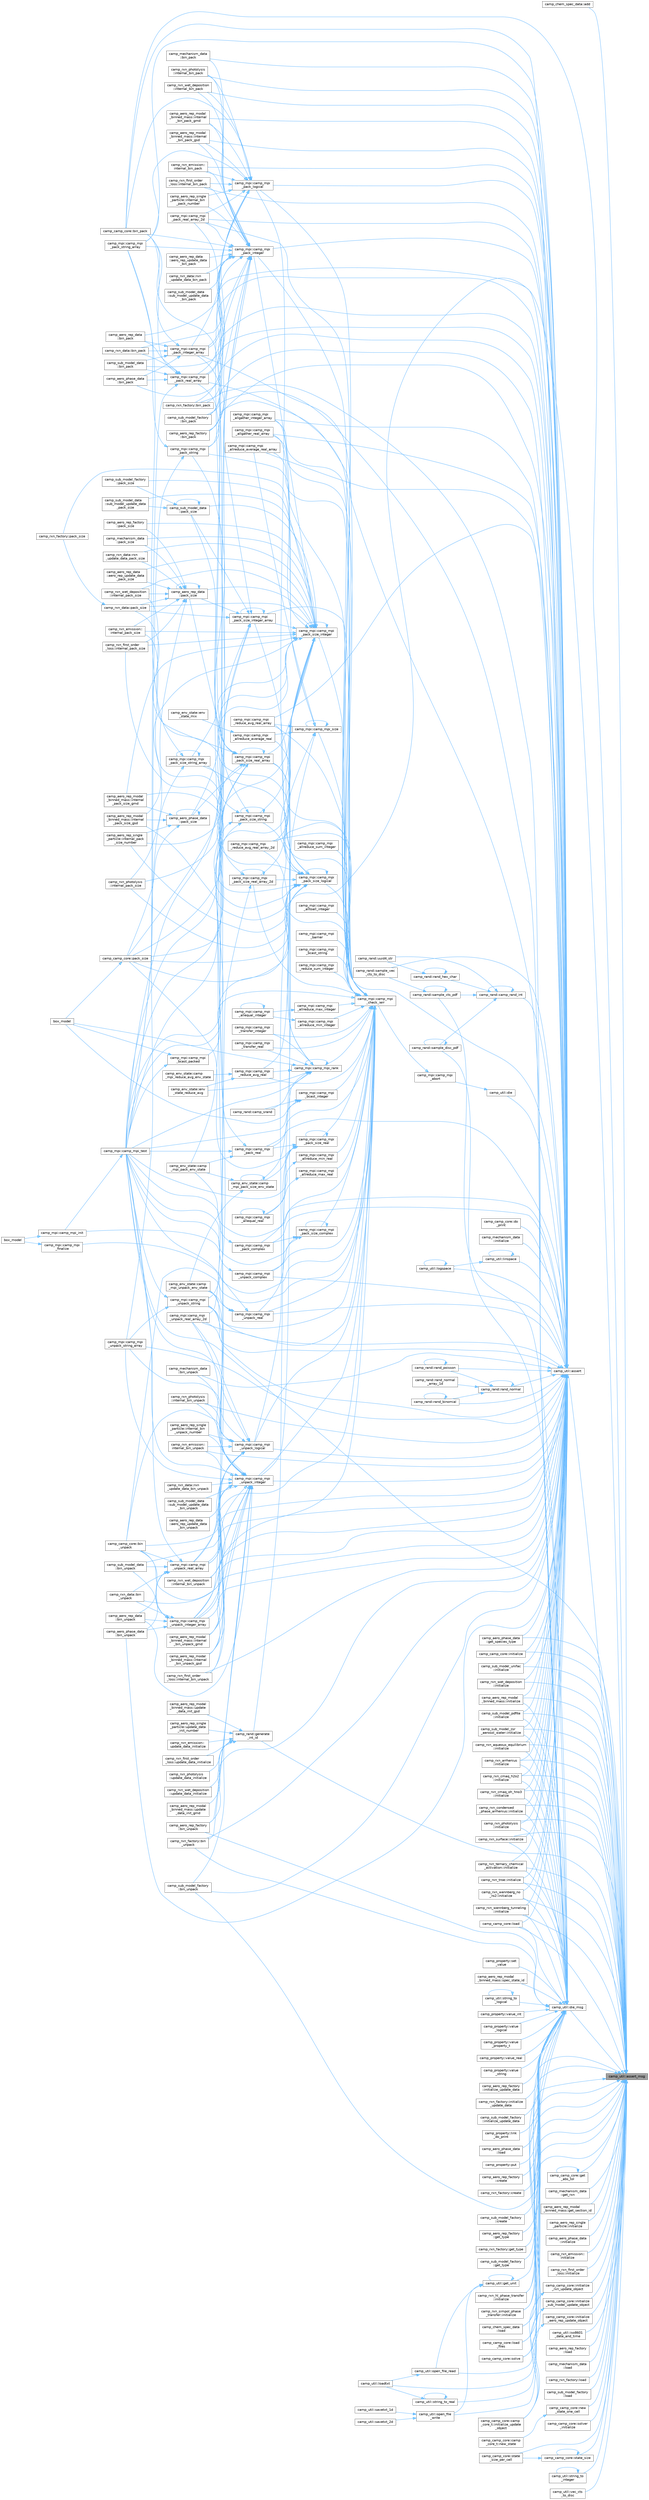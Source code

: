 digraph "camp_util::assert_msg"
{
 // LATEX_PDF_SIZE
  bgcolor="transparent";
  edge [fontname=Helvetica,fontsize=10,labelfontname=Helvetica,labelfontsize=10];
  node [fontname=Helvetica,fontsize=10,shape=box,height=0.2,width=0.4];
  rankdir="RL";
  Node1 [label="camp_util::assert_msg",height=0.2,width=0.4,color="gray40", fillcolor="grey60", style="filled", fontcolor="black",tooltip="Errors unless condition_ok is true."];
  Node1 -> Node2 [dir="back",color="steelblue1",style="solid"];
  Node2 [label="camp_chem_spec_data::add",height=0.2,width=0.4,color="grey40", fillcolor="white", style="filled",URL="$namespacecamp__chem__spec__data.html#aefb1cfb55308ec574d90c4c6cca57d47",tooltip="Add a new chemical species."];
  Node1 -> Node3 [dir="back",color="steelblue1",style="solid"];
  Node3 [label="camp_util::assert",height=0.2,width=0.4,color="grey40", fillcolor="white", style="filled",URL="$namespacecamp__util.html#a32cf43c1b618a3ecf93810383e960ef2",tooltip="Errors unless condition_ok is true."];
  Node3 -> Node4 [dir="back",color="steelblue1",style="solid"];
  Node4 [label="camp_aero_rep_factory\l::bin_pack",height=0.2,width=0.4,color="grey40", fillcolor="white", style="filled",URL="$namespacecamp__aero__rep__factory.html#ac86219905f216bd3e27e13f9146346a9",tooltip="Pack the given value to the buffer, advancing position."];
  Node3 -> Node5 [dir="back",color="steelblue1",style="solid"];
  Node5 [label="camp_aero_phase_data\l::bin_pack",height=0.2,width=0.4,color="grey40", fillcolor="white", style="filled",URL="$namespacecamp__aero__phase__data.html#a78ab23075574ec07c5cd74364fd598fa",tooltip="Pack the given value to the buffer, advancing position."];
  Node3 -> Node6 [dir="back",color="steelblue1",style="solid"];
  Node6 [label="camp_camp_core::bin_pack",height=0.2,width=0.4,color="grey40", fillcolor="white", style="filled",URL="$namespacecamp__camp__core.html#ae216d8a1432331a0ca2b22fa764e5f8e",tooltip="Pack the given value to the buffer, advancing position."];
  Node3 -> Node7 [dir="back",color="steelblue1",style="solid"];
  Node7 [label="camp_mechanism_data\l::bin_pack",height=0.2,width=0.4,color="grey40", fillcolor="white", style="filled",URL="$namespacecamp__mechanism__data.html#ab7c50086535f67dcf89f70b2134161c2",tooltip="Pack the given value to the buffer, advancing position."];
  Node3 -> Node8 [dir="back",color="steelblue1",style="solid"];
  Node8 [label="camp_rxn_factory::bin_pack",height=0.2,width=0.4,color="grey40", fillcolor="white", style="filled",URL="$namespacecamp__rxn__factory.html#af36f0101aafa792b21df852065e91c78",tooltip="Pack the given value to the buffer, advancing position."];
  Node3 -> Node9 [dir="back",color="steelblue1",style="solid"];
  Node9 [label="camp_sub_model_factory\l::bin_pack",height=0.2,width=0.4,color="grey40", fillcolor="white", style="filled",URL="$namespacecamp__sub__model__factory.html#ab25c5f5d7e73e6c52a328a762685366c",tooltip="Pack the given value to the buffer, advancing position."];
  Node3 -> Node10 [dir="back",color="steelblue1",style="solid"];
  Node10 [label="camp_aero_phase_data\l::bin_unpack",height=0.2,width=0.4,color="grey40", fillcolor="white", style="filled",URL="$namespacecamp__aero__phase__data.html#a23c96791127ac6fd34c98a5ab639fdb6",tooltip="Unpack the given value from the buffer, advancing position."];
  Node3 -> Node11 [dir="back",color="steelblue1",style="solid"];
  Node11 [label="camp_aero_rep_factory\l::bin_unpack",height=0.2,width=0.4,color="grey40", fillcolor="white", style="filled",URL="$namespacecamp__aero__rep__factory.html#a13df10c87120a3cd50610e104b4d3939",tooltip="Unpack the given value to the buffer, advancing position."];
  Node3 -> Node12 [dir="back",color="steelblue1",style="solid"];
  Node12 [label="camp_camp_core::bin\l_unpack",height=0.2,width=0.4,color="grey40", fillcolor="white", style="filled",URL="$namespacecamp__camp__core.html#a672a6ddc1f764207c4b6aa80b72ea203",tooltip="Unpack the given value from the buffer, advancing position."];
  Node3 -> Node13 [dir="back",color="steelblue1",style="solid"];
  Node13 [label="camp_mechanism_data\l::bin_unpack",height=0.2,width=0.4,color="grey40", fillcolor="white", style="filled",URL="$namespacecamp__mechanism__data.html#adf572ed08a396f4ef9389a64721fa9b2",tooltip="Unpack the given value to the buffer, advancing position."];
  Node3 -> Node14 [dir="back",color="steelblue1",style="solid"];
  Node14 [label="camp_rxn_factory::bin\l_unpack",height=0.2,width=0.4,color="grey40", fillcolor="white", style="filled",URL="$namespacecamp__rxn__factory.html#aca756fabc73131844494b81fe160052d",tooltip="Unpack the given value to the buffer, advancing position."];
  Node3 -> Node15 [dir="back",color="steelblue1",style="solid"];
  Node15 [label="camp_sub_model_factory\l::bin_unpack",height=0.2,width=0.4,color="grey40", fillcolor="white", style="filled",URL="$namespacecamp__sub__model__factory.html#af5a07fe8d1151801816196830f46691d",tooltip="Unpack the given value to the buffer, advancing position."];
  Node3 -> Node16 [dir="back",color="steelblue1",style="solid"];
  Node16 [label="camp_mpi::camp_mpi\l_allgather_integer_array",height=0.2,width=0.4,color="grey40", fillcolor="white", style="filled",URL="$namespacecamp__mpi.html#a6095279d2c51301de4488595f4c6e75c",tooltip="Does an allgather of integer arrays (must be the same size on all processes)."];
  Node3 -> Node17 [dir="back",color="steelblue1",style="solid"];
  Node17 [label="camp_mpi::camp_mpi\l_allgather_real_array",height=0.2,width=0.4,color="grey40", fillcolor="white", style="filled",URL="$namespacecamp__mpi.html#aeae6a117fdd28992d6a8aa8c73adf618",tooltip="Does an allgather of real arrays (must be the same size on all processes)."];
  Node3 -> Node18 [dir="back",color="steelblue1",style="solid"];
  Node18 [label="camp_mpi::camp_mpi\l_allreduce_average_real_array",height=0.2,width=0.4,color="grey40", fillcolor="white", style="filled",URL="$namespacecamp__mpi.html#ab2993869e65db724f98a587c4e5c0c12",tooltip="Computes the average of val across all processes, storing the result in val_avg on all processes."];
  Node3 -> Node19 [dir="back",color="steelblue1",style="solid"];
  Node19 [label="camp_mpi::camp_mpi\l_pack_complex",height=0.2,width=0.4,color="grey40", fillcolor="white", style="filled",URL="$namespacecamp__mpi.html#a52b92fd5900d99661a7c535860ba1048",tooltip="Packs the given value into the buffer, advancing position."];
  Node19 -> Node20 [dir="back",color="steelblue1",style="solid"];
  Node20 [label="camp_mpi::camp_mpi_test",height=0.2,width=0.4,color="grey40", fillcolor="white", style="filled",URL="$namespacecamp__mpi.html#a3a40947a78223499aaa9b9a2c5e32c89",tooltip="Perform basic sanity checks on send/receive."];
  Node20 -> Node21 [dir="back",color="steelblue1",style="solid"];
  Node21 [label="camp_mpi::camp_mpi_init",height=0.2,width=0.4,color="grey40", fillcolor="white", style="filled",URL="$namespacecamp__mpi.html#a013fae7f812d8d9bd22dc73db714e115",tooltip="Initialize MPI."];
  Node21 -> Node22 [dir="back",color="steelblue1",style="solid"];
  Node22 [label="box_model",height=0.2,width=0.4,color="grey40", fillcolor="white", style="filled",URL="$part__3__code_2box__model_8_f90.html#a3f8c0234515cc17b2f3e366868b8646b",tooltip=" "];
  Node3 -> Node23 [dir="back",color="steelblue1",style="solid"];
  Node23 [label="camp_env_state::camp\l_mpi_pack_env_state",height=0.2,width=0.4,color="grey40", fillcolor="white", style="filled",URL="$namespacecamp__env__state.html#a151aed99a15531066bb5ef8b25d4b94e",tooltip="Packs the given value into the buffer, advancing position."];
  Node3 -> Node24 [dir="back",color="steelblue1",style="solid"];
  Node24 [label="camp_mpi::camp_mpi\l_pack_integer",height=0.2,width=0.4,color="grey40", fillcolor="white", style="filled",URL="$namespacecamp__mpi.html#ab8a9c9d3285d44ca8d229efc25a436e0",tooltip="Packs the given value into the buffer, advancing position."];
  Node24 -> Node25 [dir="back",color="steelblue1",style="solid"];
  Node25 [label="camp_aero_rep_data\l::aero_rep_update_data\l_bin_pack",height=0.2,width=0.4,color="grey40", fillcolor="white", style="filled",URL="$namespacecamp__aero__rep__data.html#a3a2ff7f20f3d47f255989d9dcb014750",tooltip="Pack the given value to the buffer, advancing position."];
  Node24 -> Node4 [dir="back",color="steelblue1",style="solid"];
  Node24 -> Node26 [dir="back",color="steelblue1",style="solid"];
  Node26 [label="camp_aero_rep_data\l::bin_pack",height=0.2,width=0.4,color="grey40", fillcolor="white", style="filled",URL="$namespacecamp__aero__rep__data.html#aa471287791c2cad0240436fe9235112b",tooltip="Pack the given value to the buffer, advancing position."];
  Node24 -> Node6 [dir="back",color="steelblue1",style="solid"];
  Node24 -> Node7 [dir="back",color="steelblue1",style="solid"];
  Node24 -> Node27 [dir="back",color="steelblue1",style="solid"];
  Node27 [label="camp_rxn_data::bin_pack",height=0.2,width=0.4,color="grey40", fillcolor="white", style="filled",URL="$namespacecamp__rxn__data.html#a4fa66622a18e48d16cad5afaadae03d8",tooltip="Pack the given value to the buffer, advancing position."];
  Node24 -> Node28 [dir="back",color="steelblue1",style="solid"];
  Node28 [label="camp_sub_model_data\l::bin_pack",height=0.2,width=0.4,color="grey40", fillcolor="white", style="filled",URL="$namespacecamp__sub__model__data.html#ad3ae5763737bf7ebe30d20a9afd982ca",tooltip="Pack the given value to the buffer, advancing position."];
  Node24 -> Node8 [dir="back",color="steelblue1",style="solid"];
  Node24 -> Node9 [dir="back",color="steelblue1",style="solid"];
  Node24 -> Node23 [dir="back",color="steelblue1",style="solid"];
  Node24 -> Node29 [dir="back",color="steelblue1",style="solid"];
  Node29 [label="camp_mpi::camp_mpi\l_pack_integer_array",height=0.2,width=0.4,color="grey40", fillcolor="white", style="filled",URL="$namespacecamp__mpi.html#a03468f17d2c13d6389a29b0223a4d7e6",tooltip="Packs the given value into the buffer, advancing position."];
  Node29 -> Node5 [dir="back",color="steelblue1",style="solid"];
  Node29 -> Node26 [dir="back",color="steelblue1",style="solid"];
  Node29 -> Node6 [dir="back",color="steelblue1",style="solid"];
  Node29 -> Node27 [dir="back",color="steelblue1",style="solid"];
  Node29 -> Node28 [dir="back",color="steelblue1",style="solid"];
  Node24 -> Node30 [dir="back",color="steelblue1",style="solid"];
  Node30 [label="camp_mpi::camp_mpi\l_pack_real_array",height=0.2,width=0.4,color="grey40", fillcolor="white", style="filled",URL="$namespacecamp__mpi.html#a1dae044c008ae5c6b304ee24b4e059fe",tooltip="Packs the given value into the buffer, advancing position."];
  Node30 -> Node5 [dir="back",color="steelblue1",style="solid"];
  Node30 -> Node26 [dir="back",color="steelblue1",style="solid"];
  Node30 -> Node6 [dir="back",color="steelblue1",style="solid"];
  Node30 -> Node27 [dir="back",color="steelblue1",style="solid"];
  Node30 -> Node28 [dir="back",color="steelblue1",style="solid"];
  Node30 -> Node20 [dir="back",color="steelblue1",style="solid"];
  Node24 -> Node31 [dir="back",color="steelblue1",style="solid"];
  Node31 [label="camp_mpi::camp_mpi\l_pack_real_array_2d",height=0.2,width=0.4,color="grey40", fillcolor="white", style="filled",URL="$namespacecamp__mpi.html#a34a7b84e681070b6170d10699e8875ac",tooltip="Packs the given value into the buffer, advancing position."];
  Node24 -> Node32 [dir="back",color="steelblue1",style="solid"];
  Node32 [label="camp_mpi::camp_mpi\l_pack_string",height=0.2,width=0.4,color="grey40", fillcolor="white", style="filled",URL="$namespacecamp__mpi.html#aff8d4edb35bc3ce3b4dc0b02bbe65546",tooltip="Packs the given value into the buffer, advancing position."];
  Node32 -> Node33 [dir="back",color="steelblue1",style="solid"];
  Node33 [label="camp_mpi::camp_mpi\l_pack_string_array",height=0.2,width=0.4,color="grey40", fillcolor="white", style="filled",URL="$namespacecamp__mpi.html#a34ebf62e438a0c46fd37cd9ecd374a40",tooltip="Packs the given value into the buffer, advancing position."];
  Node32 -> Node20 [dir="back",color="steelblue1",style="solid"];
  Node24 -> Node33 [dir="back",color="steelblue1",style="solid"];
  Node24 -> Node20 [dir="back",color="steelblue1",style="solid"];
  Node24 -> Node34 [dir="back",color="steelblue1",style="solid"];
  Node34 [label="camp_rxn_emission::\linternal_bin_pack",height=0.2,width=0.4,color="grey40", fillcolor="white", style="filled",URL="$namespacecamp__rxn__emission.html#ad82a22ae9ba6a379ee426944f9c833d8",tooltip="Pack the given value to the buffer, advancing position."];
  Node24 -> Node35 [dir="back",color="steelblue1",style="solid"];
  Node35 [label="camp_rxn_first_order\l_loss::internal_bin_pack",height=0.2,width=0.4,color="grey40", fillcolor="white", style="filled",URL="$namespacecamp__rxn__first__order__loss.html#a9e5ac33c132e8ff19ee6fad9989fadc0",tooltip="Pack the given value to the buffer, advancing position."];
  Node24 -> Node36 [dir="back",color="steelblue1",style="solid"];
  Node36 [label="camp_rxn_photolysis\l::internal_bin_pack",height=0.2,width=0.4,color="grey40", fillcolor="white", style="filled",URL="$namespacecamp__rxn__photolysis.html#a0606f3ac16bb74eeebf1c1a6daf58d08",tooltip="Pack the given value to the buffer, advancing position."];
  Node24 -> Node37 [dir="back",color="steelblue1",style="solid"];
  Node37 [label="camp_rxn_wet_deposition\l::internal_bin_pack",height=0.2,width=0.4,color="grey40", fillcolor="white", style="filled",URL="$namespacecamp__rxn__wet__deposition.html#ae5253b3006230d6a7af9e739ef53ed07",tooltip="Pack the given value to the buffer, advancing position."];
  Node24 -> Node38 [dir="back",color="steelblue1",style="solid"];
  Node38 [label="camp_aero_rep_modal\l_binned_mass::internal\l_bin_pack_gmd",height=0.2,width=0.4,color="grey40", fillcolor="white", style="filled",URL="$namespacecamp__aero__rep__modal__binned__mass.html#a1a68e2442ad2692e171203505d437540",tooltip="Pack the given value to the buffer, advancing position."];
  Node24 -> Node39 [dir="back",color="steelblue1",style="solid"];
  Node39 [label="camp_aero_rep_modal\l_binned_mass::internal\l_bin_pack_gsd",height=0.2,width=0.4,color="grey40", fillcolor="white", style="filled",URL="$namespacecamp__aero__rep__modal__binned__mass.html#a796c774fe9ed06d4f9faa39564709d2c",tooltip="Pack the given value to the buffer, advancing position."];
  Node24 -> Node40 [dir="back",color="steelblue1",style="solid"];
  Node40 [label="camp_aero_rep_single\l_particle::internal_bin\l_pack_number",height=0.2,width=0.4,color="grey40", fillcolor="white", style="filled",URL="$namespacecamp__aero__rep__single__particle.html#a60e0785526528d4fcb3646a9855d5393",tooltip="Pack the given value to the buffer, advancing position."];
  Node24 -> Node41 [dir="back",color="steelblue1",style="solid"];
  Node41 [label="camp_rxn_data::rxn\l_update_data_bin_pack",height=0.2,width=0.4,color="grey40", fillcolor="white", style="filled",URL="$namespacecamp__rxn__data.html#a648bdedc76d56881987517445567d7dd",tooltip="Pack the given value to the buffer, advancing position."];
  Node24 -> Node42 [dir="back",color="steelblue1",style="solid"];
  Node42 [label="camp_sub_model_data\l::sub_model_update_data\l_bin_pack",height=0.2,width=0.4,color="grey40", fillcolor="white", style="filled",URL="$namespacecamp__sub__model__data.html#a8061031b7e87fa51b122a316784e044d",tooltip="Pack the given value to the buffer, advancing position."];
  Node3 -> Node29 [dir="back",color="steelblue1",style="solid"];
  Node3 -> Node43 [dir="back",color="steelblue1",style="solid"];
  Node43 [label="camp_mpi::camp_mpi\l_pack_logical",height=0.2,width=0.4,color="grey40", fillcolor="white", style="filled",URL="$namespacecamp__mpi.html#a478c2ca36da605f816ccb99988201acc",tooltip="Packs the given value into the buffer, advancing position."];
  Node43 -> Node6 [dir="back",color="steelblue1",style="solid"];
  Node43 -> Node29 [dir="back",color="steelblue1",style="solid"];
  Node43 -> Node30 [dir="back",color="steelblue1",style="solid"];
  Node43 -> Node31 [dir="back",color="steelblue1",style="solid"];
  Node43 -> Node33 [dir="back",color="steelblue1",style="solid"];
  Node43 -> Node20 [dir="back",color="steelblue1",style="solid"];
  Node43 -> Node34 [dir="back",color="steelblue1",style="solid"];
  Node43 -> Node35 [dir="back",color="steelblue1",style="solid"];
  Node43 -> Node36 [dir="back",color="steelblue1",style="solid"];
  Node43 -> Node37 [dir="back",color="steelblue1",style="solid"];
  Node43 -> Node38 [dir="back",color="steelblue1",style="solid"];
  Node43 -> Node39 [dir="back",color="steelblue1",style="solid"];
  Node43 -> Node40 [dir="back",color="steelblue1",style="solid"];
  Node3 -> Node44 [dir="back",color="steelblue1",style="solid"];
  Node44 [label="camp_mpi::camp_mpi\l_pack_real",height=0.2,width=0.4,color="grey40", fillcolor="white", style="filled",URL="$namespacecamp__mpi.html#a0bd441b56242352455d607a27f863a90",tooltip="Packs the given value into the buffer, advancing position."];
  Node44 -> Node6 [dir="back",color="steelblue1",style="solid"];
  Node44 -> Node23 [dir="back",color="steelblue1",style="solid"];
  Node44 -> Node20 [dir="back",color="steelblue1",style="solid"];
  Node3 -> Node30 [dir="back",color="steelblue1",style="solid"];
  Node3 -> Node31 [dir="back",color="steelblue1",style="solid"];
  Node3 -> Node32 [dir="back",color="steelblue1",style="solid"];
  Node3 -> Node33 [dir="back",color="steelblue1",style="solid"];
  Node3 -> Node45 [dir="back",color="steelblue1",style="solid"];
  Node45 [label="camp_mpi::camp_mpi\l_reduce_avg_real_array",height=0.2,width=0.4,color="grey40", fillcolor="white", style="filled",URL="$namespacecamp__mpi.html#a83a928ea74ddb2233d7cca985db067bf",tooltip="Computes the average of val across all processes, storing the result in val_avg on the root process."];
  Node3 -> Node46 [dir="back",color="steelblue1",style="solid"];
  Node46 [label="camp_mpi::camp_mpi\l_reduce_avg_real_array_2d",height=0.2,width=0.4,color="grey40", fillcolor="white", style="filled",URL="$namespacecamp__mpi.html#a32da3f90f515b60042273b5480ede57f",tooltip="Computes the average of val across all processes, storing the result in val_avg on the root process."];
  Node3 -> Node47 [dir="back",color="steelblue1",style="solid"];
  Node47 [label="camp_mpi::camp_mpi\l_unpack_complex",height=0.2,width=0.4,color="grey40", fillcolor="white", style="filled",URL="$namespacecamp__mpi.html#a1ef2f2ae9f33c8c8a0dc78a282a6279e",tooltip="Unpacks the given value from the buffer, advancing position."];
  Node47 -> Node20 [dir="back",color="steelblue1",style="solid"];
  Node3 -> Node48 [dir="back",color="steelblue1",style="solid"];
  Node48 [label="camp_env_state::camp\l_mpi_unpack_env_state",height=0.2,width=0.4,color="grey40", fillcolor="white", style="filled",URL="$namespacecamp__env__state.html#a80c14bca3257629238c18686269a4084",tooltip="Unpacks the given value from the buffer, advancing position."];
  Node3 -> Node49 [dir="back",color="steelblue1",style="solid"];
  Node49 [label="camp_mpi::camp_mpi\l_unpack_integer",height=0.2,width=0.4,color="grey40", fillcolor="white", style="filled",URL="$namespacecamp__mpi.html#a5da126550d7cb5d3127b31f09464670f",tooltip="Unpacks the given value from the buffer, advancing position."];
  Node49 -> Node50 [dir="back",color="steelblue1",style="solid"];
  Node50 [label="camp_aero_rep_data\l::aero_rep_update_data\l_bin_unpack",height=0.2,width=0.4,color="grey40", fillcolor="white", style="filled",URL="$namespacecamp__aero__rep__data.html#a83f0cadcfa78a2d9519293f87ce31eac",tooltip="Unpack the given value from the buffer, advancing position."];
  Node49 -> Node51 [dir="back",color="steelblue1",style="solid"];
  Node51 [label="camp_aero_rep_data\l::bin_unpack",height=0.2,width=0.4,color="grey40", fillcolor="white", style="filled",URL="$namespacecamp__aero__rep__data.html#a91546a38b603abfb401ca201801661d2",tooltip="Unpack the given value from the buffer, advancing position."];
  Node49 -> Node11 [dir="back",color="steelblue1",style="solid"];
  Node49 -> Node12 [dir="back",color="steelblue1",style="solid"];
  Node49 -> Node13 [dir="back",color="steelblue1",style="solid"];
  Node49 -> Node52 [dir="back",color="steelblue1",style="solid"];
  Node52 [label="camp_rxn_data::bin\l_unpack",height=0.2,width=0.4,color="grey40", fillcolor="white", style="filled",URL="$namespacecamp__rxn__data.html#a75df99889ced5d095558bac4cb588042",tooltip="Unpack the given value from the buffer, advancing position."];
  Node49 -> Node14 [dir="back",color="steelblue1",style="solid"];
  Node49 -> Node53 [dir="back",color="steelblue1",style="solid"];
  Node53 [label="camp_sub_model_data\l::bin_unpack",height=0.2,width=0.4,color="grey40", fillcolor="white", style="filled",URL="$namespacecamp__sub__model__data.html#ae7192796fefdd97445c70b628da1733b",tooltip="Unpack the given value from the buffer, advancing position."];
  Node49 -> Node15 [dir="back",color="steelblue1",style="solid"];
  Node49 -> Node20 [dir="back",color="steelblue1",style="solid"];
  Node49 -> Node48 [dir="back",color="steelblue1",style="solid"];
  Node49 -> Node54 [dir="back",color="steelblue1",style="solid"];
  Node54 [label="camp_mpi::camp_mpi\l_unpack_integer_array",height=0.2,width=0.4,color="grey40", fillcolor="white", style="filled",URL="$namespacecamp__mpi.html#a3b9e1ec6bb02bc828b8a1790a8299349",tooltip="Unpacks the given value from the buffer, advancing position."];
  Node54 -> Node10 [dir="back",color="steelblue1",style="solid"];
  Node54 -> Node51 [dir="back",color="steelblue1",style="solid"];
  Node54 -> Node12 [dir="back",color="steelblue1",style="solid"];
  Node54 -> Node52 [dir="back",color="steelblue1",style="solid"];
  Node54 -> Node53 [dir="back",color="steelblue1",style="solid"];
  Node49 -> Node55 [dir="back",color="steelblue1",style="solid"];
  Node55 [label="camp_mpi::camp_mpi\l_unpack_real_array",height=0.2,width=0.4,color="grey40", fillcolor="white", style="filled",URL="$namespacecamp__mpi.html#aeca685c68939372a57f9c9dae80b8936",tooltip="Unpacks the given value from the buffer, advancing position."];
  Node55 -> Node10 [dir="back",color="steelblue1",style="solid"];
  Node55 -> Node51 [dir="back",color="steelblue1",style="solid"];
  Node55 -> Node12 [dir="back",color="steelblue1",style="solid"];
  Node55 -> Node52 [dir="back",color="steelblue1",style="solid"];
  Node55 -> Node53 [dir="back",color="steelblue1",style="solid"];
  Node55 -> Node20 [dir="back",color="steelblue1",style="solid"];
  Node49 -> Node56 [dir="back",color="steelblue1",style="solid"];
  Node56 [label="camp_mpi::camp_mpi\l_unpack_real_array_2d",height=0.2,width=0.4,color="grey40", fillcolor="white", style="filled",URL="$namespacecamp__mpi.html#a342bca6c68c2c9b8c59002e6e8c78475",tooltip="Unpacks the given value from the buffer, advancing position."];
  Node49 -> Node57 [dir="back",color="steelblue1",style="solid"];
  Node57 [label="camp_mpi::camp_mpi\l_unpack_string",height=0.2,width=0.4,color="grey40", fillcolor="white", style="filled",URL="$namespacecamp__mpi.html#ac8e3e6898ad6d5826792476730fcc253",tooltip="Unpacks the given value from the buffer, advancing position."];
  Node57 -> Node20 [dir="back",color="steelblue1",style="solid"];
  Node57 -> Node58 [dir="back",color="steelblue1",style="solid"];
  Node58 [label="camp_mpi::camp_mpi\l_unpack_string_array",height=0.2,width=0.4,color="grey40", fillcolor="white", style="filled",URL="$namespacecamp__mpi.html#aabe38fe6e30b6e0c150c6c3ff1491b7d",tooltip="Unpacks the given value from the buffer, advancing position."];
  Node49 -> Node58 [dir="back",color="steelblue1",style="solid"];
  Node49 -> Node59 [dir="back",color="steelblue1",style="solid"];
  Node59 [label="camp_rxn_emission::\linternal_bin_unpack",height=0.2,width=0.4,color="grey40", fillcolor="white", style="filled",URL="$namespacecamp__rxn__emission.html#abd42fbac768937f899625ab96d36251b",tooltip="Unpack the given value from the buffer, advancing position."];
  Node49 -> Node60 [dir="back",color="steelblue1",style="solid"];
  Node60 [label="camp_rxn_first_order\l_loss::internal_bin_unpack",height=0.2,width=0.4,color="grey40", fillcolor="white", style="filled",URL="$namespacecamp__rxn__first__order__loss.html#a87049d4fccdb02be4139a7fc7deaeaf0",tooltip="Unpack the given value from the buffer, advancing position."];
  Node49 -> Node61 [dir="back",color="steelblue1",style="solid"];
  Node61 [label="camp_rxn_photolysis\l::internal_bin_unpack",height=0.2,width=0.4,color="grey40", fillcolor="white", style="filled",URL="$namespacecamp__rxn__photolysis.html#a008a6a512a2c551ff45fcf32e2ab5b81",tooltip="Unpack the given value from the buffer, advancing position."];
  Node49 -> Node62 [dir="back",color="steelblue1",style="solid"];
  Node62 [label="camp_rxn_wet_deposition\l::internal_bin_unpack",height=0.2,width=0.4,color="grey40", fillcolor="white", style="filled",URL="$namespacecamp__rxn__wet__deposition.html#a8546acbbd18eec9d25239e3268ce79d3",tooltip="Unpack the given value from the buffer, advancing position."];
  Node49 -> Node63 [dir="back",color="steelblue1",style="solid"];
  Node63 [label="camp_aero_rep_modal\l_binned_mass::internal\l_bin_unpack_gmd",height=0.2,width=0.4,color="grey40", fillcolor="white", style="filled",URL="$namespacecamp__aero__rep__modal__binned__mass.html#a724950fc8389ffa38a4a1497b5886420",tooltip="Unpack the given value from the buffer, advancing position."];
  Node49 -> Node64 [dir="back",color="steelblue1",style="solid"];
  Node64 [label="camp_aero_rep_modal\l_binned_mass::internal\l_bin_unpack_gsd",height=0.2,width=0.4,color="grey40", fillcolor="white", style="filled",URL="$namespacecamp__aero__rep__modal__binned__mass.html#a0d63c15aa46fd5fbbd43b59e5940cf40",tooltip="Unpack the given value from the buffer, advancing position."];
  Node49 -> Node65 [dir="back",color="steelblue1",style="solid"];
  Node65 [label="camp_aero_rep_single\l_particle::internal_bin\l_unpack_number",height=0.2,width=0.4,color="grey40", fillcolor="white", style="filled",URL="$namespacecamp__aero__rep__single__particle.html#a3fb691978e783fdfad253b8e745443be",tooltip="Unpack the given value from the buffer, advancing position."];
  Node49 -> Node66 [dir="back",color="steelblue1",style="solid"];
  Node66 [label="camp_rxn_data::rxn\l_update_data_bin_unpack",height=0.2,width=0.4,color="grey40", fillcolor="white", style="filled",URL="$namespacecamp__rxn__data.html#a9102b38240e782124115e8fff08d406f",tooltip="Unpack the given value from the buffer, advancing position."];
  Node49 -> Node67 [dir="back",color="steelblue1",style="solid"];
  Node67 [label="camp_sub_model_data\l::sub_model_update_data\l_bin_unpack",height=0.2,width=0.4,color="grey40", fillcolor="white", style="filled",URL="$namespacecamp__sub__model__data.html#a952ac7bee94e0a442cd9e0a711463930",tooltip="Unpack the given value from the buffer, advancing position."];
  Node3 -> Node54 [dir="back",color="steelblue1",style="solid"];
  Node3 -> Node68 [dir="back",color="steelblue1",style="solid"];
  Node68 [label="camp_mpi::camp_mpi\l_unpack_logical",height=0.2,width=0.4,color="grey40", fillcolor="white", style="filled",URL="$namespacecamp__mpi.html#a6280c3d9ec2de483b881f0ab7280ddbb",tooltip="Unpacks the given value from the buffer, advancing position."];
  Node68 -> Node12 [dir="back",color="steelblue1",style="solid"];
  Node68 -> Node20 [dir="back",color="steelblue1",style="solid"];
  Node68 -> Node54 [dir="back",color="steelblue1",style="solid"];
  Node68 -> Node55 [dir="back",color="steelblue1",style="solid"];
  Node68 -> Node56 [dir="back",color="steelblue1",style="solid"];
  Node68 -> Node58 [dir="back",color="steelblue1",style="solid"];
  Node68 -> Node59 [dir="back",color="steelblue1",style="solid"];
  Node68 -> Node60 [dir="back",color="steelblue1",style="solid"];
  Node68 -> Node61 [dir="back",color="steelblue1",style="solid"];
  Node68 -> Node62 [dir="back",color="steelblue1",style="solid"];
  Node68 -> Node63 [dir="back",color="steelblue1",style="solid"];
  Node68 -> Node64 [dir="back",color="steelblue1",style="solid"];
  Node68 -> Node65 [dir="back",color="steelblue1",style="solid"];
  Node3 -> Node69 [dir="back",color="steelblue1",style="solid"];
  Node69 [label="camp_mpi::camp_mpi\l_unpack_real",height=0.2,width=0.4,color="grey40", fillcolor="white", style="filled",URL="$namespacecamp__mpi.html#ad1bf276334a50ba9c4e928d848d9fe4a",tooltip="Unpacks the given value from the buffer, advancing position."];
  Node69 -> Node12 [dir="back",color="steelblue1",style="solid"];
  Node69 -> Node20 [dir="back",color="steelblue1",style="solid"];
  Node69 -> Node48 [dir="back",color="steelblue1",style="solid"];
  Node3 -> Node55 [dir="back",color="steelblue1",style="solid"];
  Node3 -> Node56 [dir="back",color="steelblue1",style="solid"];
  Node3 -> Node57 [dir="back",color="steelblue1",style="solid"];
  Node3 -> Node58 [dir="back",color="steelblue1",style="solid"];
  Node3 -> Node70 [dir="back",color="steelblue1",style="solid"];
  Node70 [label="camp_rand::camp_rand_int",height=0.2,width=0.4,color="grey40", fillcolor="white", style="filled",URL="$namespacecamp__rand.html#a6e5ae3dc848f4f5cf5a1e4bf674ed0ce",tooltip="Returns a random integer between 1 and n."];
  Node70 -> Node70 [dir="back",color="steelblue1",style="solid"];
  Node70 -> Node71 [dir="back",color="steelblue1",style="solid"];
  Node71 [label="camp_rand::rand_hex_char",height=0.2,width=0.4,color="grey40", fillcolor="white", style="filled",URL="$namespacecamp__rand.html#a1411d895e3c99da9dc1c4d9062ae5288",tooltip="Generate a random hexadecimal character."];
  Node71 -> Node71 [dir="back",color="steelblue1",style="solid"];
  Node71 -> Node72 [dir="back",color="steelblue1",style="solid"];
  Node72 [label="camp_rand::uuid4_str",height=0.2,width=0.4,color="grey40", fillcolor="white", style="filled",URL="$namespacecamp__rand.html#ae36190e0e83c7a16138ed38ec071521c",tooltip="Generate a version 4 UUID as a string."];
  Node70 -> Node73 [dir="back",color="steelblue1",style="solid"];
  Node73 [label="camp_rand::sample_cts_pdf",height=0.2,width=0.4,color="grey40", fillcolor="white", style="filled",URL="$namespacecamp__rand.html#a1f91bce93606a8f03711ca24653ea3a4",tooltip="Sample the given continuous probability density function."];
  Node73 -> Node73 [dir="back",color="steelblue1",style="solid"];
  Node73 -> Node74 [dir="back",color="steelblue1",style="solid"];
  Node74 [label="camp_rand::sample_vec\l_cts_to_disc",height=0.2,width=0.4,color="grey40", fillcolor="white", style="filled",URL="$namespacecamp__rand.html#a24c8c27808b19383b261d200b91b69de",tooltip="Convert a real-valued vector into an integer-valued vector by sampling."];
  Node70 -> Node75 [dir="back",color="steelblue1",style="solid"];
  Node75 [label="camp_rand::sample_disc_pdf",height=0.2,width=0.4,color="grey40", fillcolor="white", style="filled",URL="$namespacecamp__rand.html#a8317841f695b0c19583c216170857572",tooltip="Sample the given discrete probability density function."];
  Node75 -> Node75 [dir="back",color="steelblue1",style="solid"];
  Node70 -> Node72 [dir="back",color="steelblue1",style="solid"];
  Node3 -> Node76 [dir="back",color="steelblue1",style="solid"];
  Node76 [label="camp_util::die",height=0.2,width=0.4,color="grey40", fillcolor="white", style="filled",URL="$namespacecamp__util.html#aa942add404bf8b611e5b4b8c777ca7f6",tooltip="Error immediately."];
  Node76 -> Node77 [dir="back",color="steelblue1",style="solid"];
  Node77 [label="camp_mpi::camp_mpi\l_abort",height=0.2,width=0.4,color="grey40", fillcolor="white", style="filled",URL="$namespacecamp__mpi.html#a7c0deeecbf4c64fe7fcade1797e1aab8",tooltip="Abort the program."];
  Node77 -> Node78 [dir="back",color="steelblue1",style="solid"];
  Node78 [label="camp_mpi::camp_mpi\l_check_ierr",height=0.2,width=0.4,color="grey40", fillcolor="white", style="filled",URL="$namespacecamp__mpi.html#adb95beaf933131229f017a03af8352ad",tooltip="Dies if ierr is not ok."];
  Node78 -> Node16 [dir="back",color="steelblue1",style="solid"];
  Node78 -> Node17 [dir="back",color="steelblue1",style="solid"];
  Node78 -> Node79 [dir="back",color="steelblue1",style="solid"];
  Node79 [label="camp_mpi::camp_mpi\l_allreduce_average_real",height=0.2,width=0.4,color="grey40", fillcolor="white", style="filled",URL="$namespacecamp__mpi.html#ac17a70c1409131f3634aaed71894ea68",tooltip="Computes the average of val across all processes, storing the result in val_avg on all processes."];
  Node79 -> Node80 [dir="back",color="steelblue1",style="solid"];
  Node80 [label="camp_env_state::env\l_state_mix",height=0.2,width=0.4,color="grey40", fillcolor="white", style="filled",URL="$namespacecamp__env__state.html#acd71d6143a8e08e77473bf24f1752af6",tooltip="Average val over all processes."];
  Node78 -> Node18 [dir="back",color="steelblue1",style="solid"];
  Node78 -> Node81 [dir="back",color="steelblue1",style="solid"];
  Node81 [label="camp_mpi::camp_mpi\l_allreduce_max_integer",height=0.2,width=0.4,color="grey40", fillcolor="white", style="filled",URL="$namespacecamp__mpi.html#ab37aad21478f091075eec8c9dfd0ae8b",tooltip="Computes the maximum of val across all processes, storing the result in val_max on all processes."];
  Node81 -> Node82 [dir="back",color="steelblue1",style="solid"];
  Node82 [label="camp_mpi::camp_mpi\l_allequal_integer",height=0.2,width=0.4,color="grey40", fillcolor="white", style="filled",URL="$namespacecamp__mpi.html#a674d1494035941591fecccc3210bb5e3",tooltip="Returns whether all processors have the same value."];
  Node82 -> Node82 [dir="back",color="steelblue1",style="solid"];
  Node78 -> Node83 [dir="back",color="steelblue1",style="solid"];
  Node83 [label="camp_mpi::camp_mpi\l_allreduce_max_real",height=0.2,width=0.4,color="grey40", fillcolor="white", style="filled",URL="$namespacecamp__mpi.html#a93e9a58cb81562d5ef35c94c04432438",tooltip="Computes the maximum of val across all processes, storing the result in val_max on all processes."];
  Node83 -> Node84 [dir="back",color="steelblue1",style="solid"];
  Node84 [label="camp_mpi::camp_mpi\l_allequal_real",height=0.2,width=0.4,color="grey40", fillcolor="white", style="filled",URL="$namespacecamp__mpi.html#aeb7df553b3ec4fefd77e840696225869",tooltip="Returns whether all processors have the same value."];
  Node84 -> Node84 [dir="back",color="steelblue1",style="solid"];
  Node78 -> Node85 [dir="back",color="steelblue1",style="solid"];
  Node85 [label="camp_mpi::camp_mpi\l_allreduce_min_integer",height=0.2,width=0.4,color="grey40", fillcolor="white", style="filled",URL="$namespacecamp__mpi.html#a15b9ff05c0c07284139bcdb991416d1e",tooltip="Computes the minimum of val across all processes, storing the result in val_min on all processes."];
  Node85 -> Node82 [dir="back",color="steelblue1",style="solid"];
  Node78 -> Node86 [dir="back",color="steelblue1",style="solid"];
  Node86 [label="camp_mpi::camp_mpi\l_allreduce_min_real",height=0.2,width=0.4,color="grey40", fillcolor="white", style="filled",URL="$namespacecamp__mpi.html#ad8a12dc8d547d496fc0ba69d9f17397c",tooltip="Computes the minimum of val across all processes, storing the result in val_min on all processes."];
  Node86 -> Node84 [dir="back",color="steelblue1",style="solid"];
  Node78 -> Node87 [dir="back",color="steelblue1",style="solid"];
  Node87 [label="camp_mpi::camp_mpi\l_allreduce_sum_integer",height=0.2,width=0.4,color="grey40", fillcolor="white", style="filled",URL="$namespacecamp__mpi.html#aed224819ec8cf04942cb2c3c882bd74f",tooltip="Computes the sum of val across all processes, storing the result in val_sum on all processes."];
  Node78 -> Node88 [dir="back",color="steelblue1",style="solid"];
  Node88 [label="camp_mpi::camp_mpi\l_alltoall_integer",height=0.2,width=0.4,color="grey40", fillcolor="white", style="filled",URL="$namespacecamp__mpi.html#acb6ff38163ae710802cc75662571fdf9",tooltip="Does an all-to-all transfer of integers."];
  Node78 -> Node89 [dir="back",color="steelblue1",style="solid"];
  Node89 [label="camp_mpi::camp_mpi\l_barrier",height=0.2,width=0.4,color="grey40", fillcolor="white", style="filled",URL="$namespacecamp__mpi.html#ab730669b3a011e43ca0710934efee420",tooltip="Synchronize all processes."];
  Node78 -> Node90 [dir="back",color="steelblue1",style="solid"];
  Node90 [label="camp_mpi::camp_mpi\l_bcast_integer",height=0.2,width=0.4,color="grey40", fillcolor="white", style="filled",URL="$namespacecamp__mpi.html#a7b8bd92bfd70d41355c71943d41a528c",tooltip="Broadcast the given value from process 0 to all other processes."];
  Node90 -> Node91 [dir="back",color="steelblue1",style="solid"];
  Node91 [label="box_model",height=0.2,width=0.4,color="grey40", fillcolor="white", style="filled",URL="$part__4__code_2box__model_8_f90.html#a3f8c0234515cc17b2f3e366868b8646b",tooltip=" "];
  Node90 -> Node20 [dir="back",color="steelblue1",style="solid"];
  Node90 -> Node92 [dir="back",color="steelblue1",style="solid"];
  Node92 [label="camp_rand::camp_srand",height=0.2,width=0.4,color="grey40", fillcolor="white", style="filled",URL="$namespacecamp__rand.html#a90d79e868de55c0438ab39ab7c4dcf76",tooltip="Initializes the random number generator to the state defined by the given seed plus offset...."];
  Node78 -> Node93 [dir="back",color="steelblue1",style="solid"];
  Node93 [label="camp_mpi::camp_mpi\l_bcast_packed",height=0.2,width=0.4,color="grey40", fillcolor="white", style="filled",URL="$namespacecamp__mpi.html#a2b70614f7b7ae69f1ea2dc0256e5cc61",tooltip="Broadcast the given value from process 0 to all other processes."];
  Node93 -> Node91 [dir="back",color="steelblue1",style="solid"];
  Node93 -> Node20 [dir="back",color="steelblue1",style="solid"];
  Node78 -> Node94 [dir="back",color="steelblue1",style="solid"];
  Node94 [label="camp_mpi::camp_mpi\l_bcast_string",height=0.2,width=0.4,color="grey40", fillcolor="white", style="filled",URL="$namespacecamp__mpi.html#a60e1ec60f81b1fe9afbe0705113cde8b",tooltip="Broadcast the given value from process 0 to all other processes."];
  Node78 -> Node95 [dir="back",color="steelblue1",style="solid"];
  Node95 [label="camp_mpi::camp_mpi\l_finalize",height=0.2,width=0.4,color="grey40", fillcolor="white", style="filled",URL="$namespacecamp__mpi.html#a6dab941cdb9b6b5681872411eeee2d1b",tooltip="Shut down MPI."];
  Node95 -> Node22 [dir="back",color="steelblue1",style="solid"];
  Node78 -> Node21 [dir="back",color="steelblue1",style="solid"];
  Node78 -> Node19 [dir="back",color="steelblue1",style="solid"];
  Node78 -> Node24 [dir="back",color="steelblue1",style="solid"];
  Node78 -> Node29 [dir="back",color="steelblue1",style="solid"];
  Node78 -> Node43 [dir="back",color="steelblue1",style="solid"];
  Node78 -> Node44 [dir="back",color="steelblue1",style="solid"];
  Node78 -> Node30 [dir="back",color="steelblue1",style="solid"];
  Node78 -> Node31 [dir="back",color="steelblue1",style="solid"];
  Node78 -> Node96 [dir="back",color="steelblue1",style="solid"];
  Node96 [label="camp_mpi::camp_mpi\l_pack_size_complex",height=0.2,width=0.4,color="grey40", fillcolor="white", style="filled",URL="$namespacecamp__mpi.html#aaed50882c2a168a9f12a9c1eb345cae3",tooltip="Determines the number of bytes required to pack the given value."];
  Node96 -> Node19 [dir="back",color="steelblue1",style="solid"];
  Node96 -> Node96 [dir="back",color="steelblue1",style="solid"];
  Node96 -> Node20 [dir="back",color="steelblue1",style="solid"];
  Node96 -> Node47 [dir="back",color="steelblue1",style="solid"];
  Node78 -> Node97 [dir="back",color="steelblue1",style="solid"];
  Node97 [label="camp_mpi::camp_mpi\l_pack_size_integer",height=0.2,width=0.4,color="grey40", fillcolor="white", style="filled",URL="$namespacecamp__mpi.html#abfca35b6c1f158dcb853326861d7e558",tooltip="Determines the number of bytes required to pack the given value."];
  Node97 -> Node98 [dir="back",color="steelblue1",style="solid"];
  Node98 [label="camp_aero_rep_data\l::aero_rep_update_data\l_pack_size",height=0.2,width=0.4,color="grey40", fillcolor="white", style="filled",URL="$namespacecamp__aero__rep__data.html#a2cbe750986350959de8042b064fa4678",tooltip="Determine the size of a binary required to pack the reaction data."];
  Node97 -> Node24 [dir="back",color="steelblue1",style="solid"];
  Node97 -> Node99 [dir="back",color="steelblue1",style="solid"];
  Node99 [label="camp_env_state::camp\l_mpi_pack_size_env_state",height=0.2,width=0.4,color="grey40", fillcolor="white", style="filled",URL="$namespacecamp__env__state.html#a5da3d709cc454440a04dba470052ef77",tooltip="Determines the number of bytes required to pack the given value."];
  Node99 -> Node23 [dir="back",color="steelblue1",style="solid"];
  Node99 -> Node99 [dir="back",color="steelblue1",style="solid"];
  Node99 -> Node48 [dir="back",color="steelblue1",style="solid"];
  Node97 -> Node97 [dir="back",color="steelblue1",style="solid"];
  Node97 -> Node100 [dir="back",color="steelblue1",style="solid"];
  Node100 [label="camp_mpi::camp_mpi\l_pack_size_integer_array",height=0.2,width=0.4,color="grey40", fillcolor="white", style="filled",URL="$namespacecamp__mpi.html#a8ad192802e37c5dcaa41d053909318ab",tooltip="Determines the number of bytes required to pack the given value."];
  Node100 -> Node29 [dir="back",color="steelblue1",style="solid"];
  Node100 -> Node100 [dir="back",color="steelblue1",style="solid"];
  Node100 -> Node54 [dir="back",color="steelblue1",style="solid"];
  Node100 -> Node101 [dir="back",color="steelblue1",style="solid"];
  Node101 [label="camp_aero_phase_data\l::pack_size",height=0.2,width=0.4,color="grey40", fillcolor="white", style="filled",URL="$namespacecamp__aero__phase__data.html#a8f3f446ed030f9ec8af894715c950807",tooltip="Determine the size of a binary required to pack the aerosol representation data."];
  Node101 -> Node102 [dir="back",color="steelblue1",style="solid"];
  Node102 [label="camp_aero_rep_modal\l_binned_mass::internal\l_pack_size_gmd",height=0.2,width=0.4,color="grey40", fillcolor="white", style="filled",URL="$namespacecamp__aero__rep__modal__binned__mass.html#a9920f00c282b728d22fdb6a31d513220",tooltip="Determine the size of a binary required to pack the reaction data."];
  Node101 -> Node103 [dir="back",color="steelblue1",style="solid"];
  Node103 [label="camp_aero_rep_modal\l_binned_mass::internal\l_pack_size_gsd",height=0.2,width=0.4,color="grey40", fillcolor="white", style="filled",URL="$namespacecamp__aero__rep__modal__binned__mass.html#ab973efc29931da1013cbaf9d91502413",tooltip="Determine the size of a binary required to pack the reaction data."];
  Node101 -> Node104 [dir="back",color="steelblue1",style="solid"];
  Node104 [label="camp_aero_rep_single\l_particle::internal_pack\l_size_number",height=0.2,width=0.4,color="grey40", fillcolor="white", style="filled",URL="$namespacecamp__aero__rep__single__particle.html#a0544cb13e3473655abef7c470fb1c1fc",tooltip="Determine the size of a binary required to pack the reaction data."];
  Node101 -> Node101 [dir="back",color="steelblue1",style="solid"];
  Node101 -> Node105 [dir="back",color="steelblue1",style="solid"];
  Node105 [label="camp_camp_core::pack_size",height=0.2,width=0.4,color="grey40", fillcolor="white", style="filled",URL="$namespacecamp__camp__core.html#acbb7425e5bdb0e8af60c1d7b1d372fd2",tooltip="Determine the size of a binary required to pack the mechanism."];
  Node105 -> Node91 [dir="back",color="steelblue1",style="solid"];
  Node100 -> Node106 [dir="back",color="steelblue1",style="solid"];
  Node106 [label="camp_aero_rep_data\l::pack_size",height=0.2,width=0.4,color="grey40", fillcolor="white", style="filled",URL="$namespacecamp__aero__rep__data.html#a4a1d35f1a4f0f3a24aae257c90eb7d7b",tooltip="Determine the size of a binary required to pack the aerosol representation data."];
  Node106 -> Node98 [dir="back",color="steelblue1",style="solid"];
  Node106 -> Node107 [dir="back",color="steelblue1",style="solid"];
  Node107 [label="camp_rxn_emission::\linternal_pack_size",height=0.2,width=0.4,color="grey40", fillcolor="white", style="filled",URL="$namespacecamp__rxn__emission.html#a39eb8f193083fa40ef8d84643aa04ac2",tooltip="Determine the size of a binary required to pack the reaction data."];
  Node106 -> Node108 [dir="back",color="steelblue1",style="solid"];
  Node108 [label="camp_rxn_first_order\l_loss::internal_pack_size",height=0.2,width=0.4,color="grey40", fillcolor="white", style="filled",URL="$namespacecamp__rxn__first__order__loss.html#a89cafcfa5470cf801f0b142f3c5a3965",tooltip="Determine the size of a binary required to pack the reaction data."];
  Node106 -> Node109 [dir="back",color="steelblue1",style="solid"];
  Node109 [label="camp_rxn_photolysis\l::internal_pack_size",height=0.2,width=0.4,color="grey40", fillcolor="white", style="filled",URL="$namespacecamp__rxn__photolysis.html#a2cabb5f83401fb4ee6a7da9d8db3b52a",tooltip="Determine the size of a binary required to pack the reaction data."];
  Node106 -> Node110 [dir="back",color="steelblue1",style="solid"];
  Node110 [label="camp_rxn_wet_deposition\l::internal_pack_size",height=0.2,width=0.4,color="grey40", fillcolor="white", style="filled",URL="$namespacecamp__rxn__wet__deposition.html#ad301ae9ff9a860e7b2a24e4593875180",tooltip="Determine the size of a binary required to pack the reaction data."];
  Node106 -> Node111 [dir="back",color="steelblue1",style="solid"];
  Node111 [label="camp_aero_rep_factory\l::pack_size",height=0.2,width=0.4,color="grey40", fillcolor="white", style="filled",URL="$namespacecamp__aero__rep__factory.html#a253696180679d443a17dc5d00973d2b1",tooltip="Determine the size of a binary required to pack an aerosol representation."];
  Node106 -> Node106 [dir="back",color="steelblue1",style="solid"];
  Node106 -> Node112 [dir="back",color="steelblue1",style="solid"];
  Node112 [label="camp_mechanism_data\l::pack_size",height=0.2,width=0.4,color="grey40", fillcolor="white", style="filled",URL="$namespacecamp__mechanism__data.html#a07d730e121af5fd3035f6ccddb855b72",tooltip="Determine the size of a binary required to pack the mechanism."];
  Node106 -> Node113 [dir="back",color="steelblue1",style="solid"];
  Node113 [label="camp_rxn_data::pack_size",height=0.2,width=0.4,color="grey40", fillcolor="white", style="filled",URL="$namespacecamp__rxn__data.html#a03c2677e2905ea3b28ba1c1b77d79f90",tooltip="Determine the size of a binary required to pack the reaction data."];
  Node113 -> Node114 [dir="back",color="steelblue1",style="solid"];
  Node114 [label="camp_rxn_factory::pack_size",height=0.2,width=0.4,color="grey40", fillcolor="white", style="filled",URL="$namespacecamp__rxn__factory.html#a6222bd3f74c00727487b7e9f01602682",tooltip="Determine the size of a binary required to pack a reaction."];
  Node106 -> Node115 [dir="back",color="steelblue1",style="solid"];
  Node115 [label="camp_rxn_data::rxn\l_update_data_pack_size",height=0.2,width=0.4,color="grey40", fillcolor="white", style="filled",URL="$namespacecamp__rxn__data.html#ae08ddb27fa7f7d4a0910a990719f70f7",tooltip="Determine the size of a binary required to pack the reaction data."];
  Node100 -> Node105 [dir="back",color="steelblue1",style="solid"];
  Node100 -> Node113 [dir="back",color="steelblue1",style="solid"];
  Node100 -> Node116 [dir="back",color="steelblue1",style="solid"];
  Node116 [label="camp_sub_model_data\l::pack_size",height=0.2,width=0.4,color="grey40", fillcolor="white", style="filled",URL="$namespacecamp__sub__model__data.html#a428e7081801d630bdf8d9f544842a2a3",tooltip="Determine the size of a binary required to pack the reaction data."];
  Node116 -> Node116 [dir="back",color="steelblue1",style="solid"];
  Node116 -> Node117 [dir="back",color="steelblue1",style="solid"];
  Node117 [label="camp_sub_model_factory\l::pack_size",height=0.2,width=0.4,color="grey40", fillcolor="white", style="filled",URL="$namespacecamp__sub__model__factory.html#af73bdd51e97a9f4f82a68c658196ec0d",tooltip="Determine the size of a binary required to pack a sub-model."];
  Node116 -> Node118 [dir="back",color="steelblue1",style="solid"];
  Node118 [label="camp_sub_model_data\l::sub_model_update_data\l_pack_size",height=0.2,width=0.4,color="grey40", fillcolor="white", style="filled",URL="$namespacecamp__sub__model__data.html#a220d5f85a6afee00ee82db72f03e48a3",tooltip="Determine the size of a binary required to pack the reaction data."];
  Node97 -> Node119 [dir="back",color="steelblue1",style="solid"];
  Node119 [label="camp_mpi::camp_mpi\l_pack_size_real_array",height=0.2,width=0.4,color="grey40", fillcolor="white", style="filled",URL="$namespacecamp__mpi.html#a7d5bd45d25af1d118c3f36eb507aca3f",tooltip="Determines the number of bytes required to pack the given value."];
  Node119 -> Node30 [dir="back",color="steelblue1",style="solid"];
  Node119 -> Node119 [dir="back",color="steelblue1",style="solid"];
  Node119 -> Node20 [dir="back",color="steelblue1",style="solid"];
  Node119 -> Node55 [dir="back",color="steelblue1",style="solid"];
  Node119 -> Node101 [dir="back",color="steelblue1",style="solid"];
  Node119 -> Node106 [dir="back",color="steelblue1",style="solid"];
  Node119 -> Node105 [dir="back",color="steelblue1",style="solid"];
  Node119 -> Node113 [dir="back",color="steelblue1",style="solid"];
  Node119 -> Node116 [dir="back",color="steelblue1",style="solid"];
  Node97 -> Node120 [dir="back",color="steelblue1",style="solid"];
  Node120 [label="camp_mpi::camp_mpi\l_pack_size_real_array_2d",height=0.2,width=0.4,color="grey40", fillcolor="white", style="filled",URL="$namespacecamp__mpi.html#afa57a306f017435bd4f4026bd4b36b6f",tooltip="Determines the number of bytes required to pack the given value."];
  Node120 -> Node31 [dir="back",color="steelblue1",style="solid"];
  Node120 -> Node120 [dir="back",color="steelblue1",style="solid"];
  Node120 -> Node56 [dir="back",color="steelblue1",style="solid"];
  Node97 -> Node121 [dir="back",color="steelblue1",style="solid"];
  Node121 [label="camp_mpi::camp_mpi\l_pack_size_string",height=0.2,width=0.4,color="grey40", fillcolor="white", style="filled",URL="$namespacecamp__mpi.html#afcf498c3b6b28650f14b714e2a69adc3",tooltip="Determines the number of bytes required to pack the given value."];
  Node121 -> Node121 [dir="back",color="steelblue1",style="solid"];
  Node121 -> Node122 [dir="back",color="steelblue1",style="solid"];
  Node122 [label="camp_mpi::camp_mpi\l_pack_size_string_array",height=0.2,width=0.4,color="grey40", fillcolor="white", style="filled",URL="$namespacecamp__mpi.html#abed687a3059915c41dc4fe41574f016e",tooltip="Determines the number of bytes required to pack the given value."];
  Node122 -> Node122 [dir="back",color="steelblue1",style="solid"];
  Node122 -> Node33 [dir="back",color="steelblue1",style="solid"];
  Node122 -> Node58 [dir="back",color="steelblue1",style="solid"];
  Node121 -> Node32 [dir="back",color="steelblue1",style="solid"];
  Node121 -> Node20 [dir="back",color="steelblue1",style="solid"];
  Node121 -> Node57 [dir="back",color="steelblue1",style="solid"];
  Node97 -> Node122 [dir="back",color="steelblue1",style="solid"];
  Node97 -> Node20 [dir="back",color="steelblue1",style="solid"];
  Node97 -> Node49 [dir="back",color="steelblue1",style="solid"];
  Node97 -> Node107 [dir="back",color="steelblue1",style="solid"];
  Node97 -> Node108 [dir="back",color="steelblue1",style="solid"];
  Node97 -> Node109 [dir="back",color="steelblue1",style="solid"];
  Node97 -> Node110 [dir="back",color="steelblue1",style="solid"];
  Node97 -> Node102 [dir="back",color="steelblue1",style="solid"];
  Node97 -> Node103 [dir="back",color="steelblue1",style="solid"];
  Node97 -> Node104 [dir="back",color="steelblue1",style="solid"];
  Node97 -> Node111 [dir="back",color="steelblue1",style="solid"];
  Node97 -> Node106 [dir="back",color="steelblue1",style="solid"];
  Node97 -> Node105 [dir="back",color="steelblue1",style="solid"];
  Node97 -> Node112 [dir="back",color="steelblue1",style="solid"];
  Node97 -> Node113 [dir="back",color="steelblue1",style="solid"];
  Node97 -> Node116 [dir="back",color="steelblue1",style="solid"];
  Node97 -> Node114 [dir="back",color="steelblue1",style="solid"];
  Node97 -> Node117 [dir="back",color="steelblue1",style="solid"];
  Node97 -> Node115 [dir="back",color="steelblue1",style="solid"];
  Node97 -> Node118 [dir="back",color="steelblue1",style="solid"];
  Node78 -> Node100 [dir="back",color="steelblue1",style="solid"];
  Node78 -> Node123 [dir="back",color="steelblue1",style="solid"];
  Node123 [label="camp_mpi::camp_mpi\l_pack_size_logical",height=0.2,width=0.4,color="grey40", fillcolor="white", style="filled",URL="$namespacecamp__mpi.html#a91e386d6f20f660ab0762c32bb55e3a7",tooltip="Determines the number of bytes required to pack the given value."];
  Node123 -> Node43 [dir="back",color="steelblue1",style="solid"];
  Node123 -> Node100 [dir="back",color="steelblue1",style="solid"];
  Node123 -> Node123 [dir="back",color="steelblue1",style="solid"];
  Node123 -> Node119 [dir="back",color="steelblue1",style="solid"];
  Node123 -> Node120 [dir="back",color="steelblue1",style="solid"];
  Node123 -> Node122 [dir="back",color="steelblue1",style="solid"];
  Node123 -> Node20 [dir="back",color="steelblue1",style="solid"];
  Node123 -> Node68 [dir="back",color="steelblue1",style="solid"];
  Node123 -> Node107 [dir="back",color="steelblue1",style="solid"];
  Node123 -> Node108 [dir="back",color="steelblue1",style="solid"];
  Node123 -> Node109 [dir="back",color="steelblue1",style="solid"];
  Node123 -> Node110 [dir="back",color="steelblue1",style="solid"];
  Node123 -> Node102 [dir="back",color="steelblue1",style="solid"];
  Node123 -> Node103 [dir="back",color="steelblue1",style="solid"];
  Node123 -> Node104 [dir="back",color="steelblue1",style="solid"];
  Node123 -> Node105 [dir="back",color="steelblue1",style="solid"];
  Node78 -> Node124 [dir="back",color="steelblue1",style="solid"];
  Node124 [label="camp_mpi::camp_mpi\l_pack_size_real",height=0.2,width=0.4,color="grey40", fillcolor="white", style="filled",URL="$namespacecamp__mpi.html#ae392f982ac26c341bc44f829e5e12d61",tooltip="Determines the number of bytes required to pack the given value."];
  Node124 -> Node44 [dir="back",color="steelblue1",style="solid"];
  Node124 -> Node99 [dir="back",color="steelblue1",style="solid"];
  Node124 -> Node124 [dir="back",color="steelblue1",style="solid"];
  Node124 -> Node20 [dir="back",color="steelblue1",style="solid"];
  Node124 -> Node69 [dir="back",color="steelblue1",style="solid"];
  Node124 -> Node105 [dir="back",color="steelblue1",style="solid"];
  Node78 -> Node119 [dir="back",color="steelblue1",style="solid"];
  Node78 -> Node120 [dir="back",color="steelblue1",style="solid"];
  Node78 -> Node121 [dir="back",color="steelblue1",style="solid"];
  Node78 -> Node32 [dir="back",color="steelblue1",style="solid"];
  Node78 -> Node125 [dir="back",color="steelblue1",style="solid"];
  Node125 [label="camp_mpi::camp_mpi_rank",height=0.2,width=0.4,color="grey40", fillcolor="white", style="filled",URL="$namespacecamp__mpi.html#a071b987e3ccab55010a23029249b73a4",tooltip="Returns the rank of the current process."];
  Node125 -> Node91 [dir="back",color="steelblue1",style="solid"];
  Node125 -> Node125 [dir="back",color="steelblue1",style="solid"];
  Node125 -> Node126 [dir="back",color="steelblue1",style="solid"];
  Node126 [label="camp_mpi::camp_mpi\l_reduce_avg_real",height=0.2,width=0.4,color="grey40", fillcolor="white", style="filled",URL="$namespacecamp__mpi.html#a96549d22ee106f1fa29af89dcaa0ab71",tooltip="Computes the average of val across all processes, storing the result in val_avg on the root process."];
  Node126 -> Node127 [dir="back",color="steelblue1",style="solid"];
  Node127 [label="camp_env_state::camp\l_mpi_reduce_avg_env_state",height=0.2,width=0.4,color="grey40", fillcolor="white", style="filled",URL="$namespacecamp__env__state.html#af55024977aafd912d718d87887a5b114",tooltip="Computes the average of val across all processes, storing the result in val_avg on the root process."];
  Node126 -> Node128 [dir="back",color="steelblue1",style="solid"];
  Node128 [label="camp_env_state::env\l_state_reduce_avg",height=0.2,width=0.4,color="grey40", fillcolor="white", style="filled",URL="$namespacecamp__env__state.html#aa8f8e6e85adf7327d31a2f64324d49a4",tooltip="Average val over all processes, with the result only on the root process."];
  Node125 -> Node45 [dir="back",color="steelblue1",style="solid"];
  Node125 -> Node46 [dir="back",color="steelblue1",style="solid"];
  Node125 -> Node20 [dir="back",color="steelblue1",style="solid"];
  Node125 -> Node129 [dir="back",color="steelblue1",style="solid"];
  Node129 [label="camp_mpi::camp_mpi\l_transfer_integer",height=0.2,width=0.4,color="grey40", fillcolor="white", style="filled",URL="$namespacecamp__mpi.html#a7f835f1ea14a5b340b691bba8186749c",tooltip="Transfer the value between the given processes."];
  Node125 -> Node130 [dir="back",color="steelblue1",style="solid"];
  Node130 [label="camp_mpi::camp_mpi\l_transfer_real",height=0.2,width=0.4,color="grey40", fillcolor="white", style="filled",URL="$namespacecamp__mpi.html#add4ad113320dc1a569a974e937a21f85",tooltip="Transfer the value between the given processes."];
  Node125 -> Node92 [dir="back",color="steelblue1",style="solid"];
  Node125 -> Node128 [dir="back",color="steelblue1",style="solid"];
  Node125 -> Node131 [dir="back",color="steelblue1",style="solid"];
  Node131 [label="camp_rand::generate\l_int_id",height=0.2,width=0.4,color="grey40", fillcolor="white", style="filled",URL="$namespacecamp__rand.html#aa2d31e625be99eaff5c548c8283cfab3",tooltip="Generate an integer id Ids will be sequential, and can only be generated by the primary process."];
  Node131 -> Node132 [dir="back",color="steelblue1",style="solid"];
  Node132 [label="camp_aero_rep_modal\l_binned_mass::update\l_data_init_gmd",height=0.2,width=0.4,color="grey40", fillcolor="white", style="filled",URL="$namespacecamp__aero__rep__modal__binned__mass.html#afccea8b1865d3f94a32c1bb856d516ba",tooltip="Initialize a GMD update object."];
  Node131 -> Node133 [dir="back",color="steelblue1",style="solid"];
  Node133 [label="camp_aero_rep_modal\l_binned_mass::update\l_data_init_gsd",height=0.2,width=0.4,color="grey40", fillcolor="white", style="filled",URL="$namespacecamp__aero__rep__modal__binned__mass.html#a009d8b27783a5659ec7d8a5cc8fbaeea",tooltip="Initialize a GSD update data object."];
  Node131 -> Node134 [dir="back",color="steelblue1",style="solid"];
  Node134 [label="camp_aero_rep_single\l_particle::update_data\l_init_number",height=0.2,width=0.4,color="grey40", fillcolor="white", style="filled",URL="$namespacecamp__aero__rep__single__particle.html#a0cf95e9e46b97393e5654f5f65e417eb",tooltip="Initialize an update data object."];
  Node131 -> Node135 [dir="back",color="steelblue1",style="solid"];
  Node135 [label="camp_rxn_emission::\lupdate_data_initialize",height=0.2,width=0.4,color="grey40", fillcolor="white", style="filled",URL="$namespacecamp__rxn__emission.html#af9ce1d3bfd29e3ee49aaf22279e9f4c7",tooltip="Initialize update data."];
  Node131 -> Node136 [dir="back",color="steelblue1",style="solid"];
  Node136 [label="camp_rxn_first_order\l_loss::update_data_initialize",height=0.2,width=0.4,color="grey40", fillcolor="white", style="filled",URL="$namespacecamp__rxn__first__order__loss.html#a395cee7c241345c057290f66376b3b22",tooltip="Initialize update data."];
  Node131 -> Node137 [dir="back",color="steelblue1",style="solid"];
  Node137 [label="camp_rxn_photolysis\l::update_data_initialize",height=0.2,width=0.4,color="grey40", fillcolor="white", style="filled",URL="$namespacecamp__rxn__photolysis.html#a007790580352aea99b35fa04cf3c7cff",tooltip="Initialize update data."];
  Node131 -> Node138 [dir="back",color="steelblue1",style="solid"];
  Node138 [label="camp_rxn_wet_deposition\l::update_data_initialize",height=0.2,width=0.4,color="grey40", fillcolor="white", style="filled",URL="$namespacecamp__rxn__wet__deposition.html#a2d0c13126ff98d0a269494ed18fb3628",tooltip="Initialize update data."];
  Node78 -> Node126 [dir="back",color="steelblue1",style="solid"];
  Node78 -> Node45 [dir="back",color="steelblue1",style="solid"];
  Node78 -> Node46 [dir="back",color="steelblue1",style="solid"];
  Node78 -> Node139 [dir="back",color="steelblue1",style="solid"];
  Node139 [label="camp_mpi::camp_mpi\l_reduce_sum_integer",height=0.2,width=0.4,color="grey40", fillcolor="white", style="filled",URL="$namespacecamp__mpi.html#a6a5857f879dd6dbc6232a2fb5dcf2fbc",tooltip="Computes the sum of val across all processes, storing the result in val_sum on the root process."];
  Node78 -> Node140 [dir="back",color="steelblue1",style="solid"];
  Node140 [label="camp_mpi::camp_mpi_size",height=0.2,width=0.4,color="grey40", fillcolor="white", style="filled",URL="$namespacecamp__mpi.html#ac12772749475620730de7ac0fd2f88d7",tooltip="Returns the total number of processes."];
  Node140 -> Node16 [dir="back",color="steelblue1",style="solid"];
  Node140 -> Node17 [dir="back",color="steelblue1",style="solid"];
  Node140 -> Node79 [dir="back",color="steelblue1",style="solid"];
  Node140 -> Node18 [dir="back",color="steelblue1",style="solid"];
  Node140 -> Node126 [dir="back",color="steelblue1",style="solid"];
  Node140 -> Node45 [dir="back",color="steelblue1",style="solid"];
  Node140 -> Node46 [dir="back",color="steelblue1",style="solid"];
  Node140 -> Node140 [dir="back",color="steelblue1",style="solid"];
  Node78 -> Node129 [dir="back",color="steelblue1",style="solid"];
  Node78 -> Node130 [dir="back",color="steelblue1",style="solid"];
  Node78 -> Node47 [dir="back",color="steelblue1",style="solid"];
  Node78 -> Node49 [dir="back",color="steelblue1",style="solid"];
  Node78 -> Node54 [dir="back",color="steelblue1",style="solid"];
  Node78 -> Node68 [dir="back",color="steelblue1",style="solid"];
  Node78 -> Node69 [dir="back",color="steelblue1",style="solid"];
  Node78 -> Node55 [dir="back",color="steelblue1",style="solid"];
  Node78 -> Node56 [dir="back",color="steelblue1",style="solid"];
  Node78 -> Node57 [dir="back",color="steelblue1",style="solid"];
  Node3 -> Node141 [dir="back",color="steelblue1",style="solid"];
  Node141 [label="camp_camp_core::do\l_print",height=0.2,width=0.4,color="grey40", fillcolor="white", style="filled",URL="$namespacecamp__camp__core.html#ad7e85de25d800ea05331e9041c1637fd",tooltip="Print the core data."];
  Node3 -> Node142 [dir="back",color="steelblue1",style="solid"];
  Node142 [label="camp_aero_phase_data\l::get_species_type",height=0.2,width=0.4,color="grey40", fillcolor="white", style="filled",URL="$namespacecamp__aero__phase__data.html#ada739b156bc12eee77fe968408b8afc5",tooltip="Get an aerosol phase species type."];
  Node3 -> Node143 [dir="back",color="steelblue1",style="solid"];
  Node143 [label="camp_camp_core::initialize",height=0.2,width=0.4,color="grey40", fillcolor="white", style="filled",URL="$namespacecamp__camp__core.html#a1f2f5def889682e460e0a7ae9df40bbe",tooltip="Initialize the model data."];
  Node3 -> Node144 [dir="back",color="steelblue1",style="solid"];
  Node144 [label="camp_aero_rep_modal\l_binned_mass::initialize",height=0.2,width=0.4,color="grey40", fillcolor="white", style="filled",URL="$namespacecamp__aero__rep__modal__binned__mass.html#a686a72501682d007283455f5825f07a7",tooltip="Initialize the aerosol representation data, validating component data and loading any required inform..."];
  Node3 -> Node145 [dir="back",color="steelblue1",style="solid"];
  Node145 [label="camp_sub_model_pdfite\l::initialize",height=0.2,width=0.4,color="grey40", fillcolor="white", style="filled",URL="$namespacecamp__sub__model__pdfite.html#a615c6e49b354cccfda87b7551b466f1f",tooltip="Initialize the reaction data, validating component data and loading any required information into the..."];
  Node3 -> Node146 [dir="back",color="steelblue1",style="solid"];
  Node146 [label="camp_sub_model_unifac\l::initialize",height=0.2,width=0.4,color="grey40", fillcolor="white", style="filled",URL="$namespacecamp__sub__model__unifac.html#a5f271b6afe0f91a722e5b397cb795246",tooltip="Initialize the sub model data, validating input parameters and loading any required information form ..."];
  Node3 -> Node147 [dir="back",color="steelblue1",style="solid"];
  Node147 [label="camp_sub_model_zsr\l_aerosol_water::initialize",height=0.2,width=0.4,color="grey40", fillcolor="white", style="filled",URL="$namespacecamp__sub__model__zsr__aerosol__water.html#a705c04f19d51da661dc137f39252e0a4",tooltip="Initialize the reaction data, validating component data and loading any required information into the..."];
  Node3 -> Node148 [dir="back",color="steelblue1",style="solid"];
  Node148 [label="camp_rxn_aqueous_equilibrium\l::initialize",height=0.2,width=0.4,color="grey40", fillcolor="white", style="filled",URL="$namespacecamp__rxn__aqueous__equilibrium.html#a7f4a4888b6018b6965047ae4cf3d06d5",tooltip="Initialize the reaction data, validating component data and loading any required information into the..."];
  Node3 -> Node149 [dir="back",color="steelblue1",style="solid"];
  Node149 [label="camp_rxn_arrhenius\l::initialize",height=0.2,width=0.4,color="grey40", fillcolor="white", style="filled",URL="$namespacecamp__rxn__arrhenius.html#a6f006a7032915fe7e70c0cb03a712096",tooltip="Initialize the reaction data, validating component data and loading any required information into the..."];
  Node3 -> Node150 [dir="back",color="steelblue1",style="solid"];
  Node150 [label="camp_rxn_cmaq_h2o2\l::initialize",height=0.2,width=0.4,color="grey40", fillcolor="white", style="filled",URL="$namespacecamp__rxn__cmaq__h2o2.html#ae8bd98b4f645a3269a3cc622dfad905a",tooltip="Initialize the reaction data, validating component data and loading any required information into the..."];
  Node3 -> Node151 [dir="back",color="steelblue1",style="solid"];
  Node151 [label="camp_rxn_cmaq_oh_hno3\l::initialize",height=0.2,width=0.4,color="grey40", fillcolor="white", style="filled",URL="$namespacecamp__rxn__cmaq__oh__hno3.html#a86c6ad7eb5eaff68cc5394e47f0dfddc",tooltip="Initialize the reaction data, validating component data and loading any required information into the..."];
  Node3 -> Node152 [dir="back",color="steelblue1",style="solid"];
  Node152 [label="camp_rxn_condensed\l_phase_arrhenius::initialize",height=0.2,width=0.4,color="grey40", fillcolor="white", style="filled",URL="$namespacecamp__rxn__condensed__phase__arrhenius.html#a02d1a2accc46cff5bf03e1e81c28780f",tooltip="Initialize the reaction data, validating component data and loading any required information into the..."];
  Node3 -> Node153 [dir="back",color="steelblue1",style="solid"];
  Node153 [label="camp_rxn_photolysis\l::initialize",height=0.2,width=0.4,color="grey40", fillcolor="white", style="filled",URL="$namespacecamp__rxn__photolysis.html#a3c32c66c6f18c51c80097f1fbda550e2",tooltip="Initialize the reaction data, validating component data and loading any required information into the..."];
  Node3 -> Node154 [dir="back",color="steelblue1",style="solid"];
  Node154 [label="camp_rxn_surface::initialize",height=0.2,width=0.4,color="grey40", fillcolor="white", style="filled",URL="$namespacecamp__rxn__surface.html#a25af23484c87395619d93dd31b5ed529",tooltip="Initialize the reaction data, validating component data and loading any required information into the..."];
  Node3 -> Node155 [dir="back",color="steelblue1",style="solid"];
  Node155 [label="camp_rxn_ternary_chemical\l_activation::initialize",height=0.2,width=0.4,color="grey40", fillcolor="white", style="filled",URL="$namespacecamp__rxn__ternary__chemical__activation.html#a84bcd38b7a8b4aaba3b38e22a99efb13",tooltip="Initialize the reaction data, validating component data and loading any required information into the..."];
  Node3 -> Node156 [dir="back",color="steelblue1",style="solid"];
  Node156 [label="camp_rxn_troe::initialize",height=0.2,width=0.4,color="grey40", fillcolor="white", style="filled",URL="$namespacecamp__rxn__troe.html#a9722464e9603a64e43d61be72e7c4ebe",tooltip="Initialize the reaction data, validating component data and loading any required information into the..."];
  Node3 -> Node157 [dir="back",color="steelblue1",style="solid"];
  Node157 [label="camp_rxn_wennberg_no\l_ro2::initialize",height=0.2,width=0.4,color="grey40", fillcolor="white", style="filled",URL="$namespacecamp__rxn__wennberg__no__ro2.html#a4380ce12e874ed0fd2dbceb5b4e31284",tooltip="Initialize the reaction data, validating component data and loading any required information into the..."];
  Node3 -> Node158 [dir="back",color="steelblue1",style="solid"];
  Node158 [label="camp_rxn_wennberg_tunneling\l::initialize",height=0.2,width=0.4,color="grey40", fillcolor="white", style="filled",URL="$namespacecamp__rxn__wennberg__tunneling.html#aea3274c0e9f67632a485c3571c3aa02b",tooltip="Initialize the reaction data, validating component data and loading any required information into the..."];
  Node3 -> Node159 [dir="back",color="steelblue1",style="solid"];
  Node159 [label="camp_rxn_wet_deposition\l::initialize",height=0.2,width=0.4,color="grey40", fillcolor="white", style="filled",URL="$namespacecamp__rxn__wet__deposition.html#a11203f6a27c10196fb8e68d31783539f",tooltip="Initialize the reaction data, validating component data and loading any required information into the..."];
  Node3 -> Node160 [dir="back",color="steelblue1",style="solid"];
  Node160 [label="camp_mechanism_data\l::initialize",height=0.2,width=0.4,color="grey40", fillcolor="white", style="filled",URL="$namespacecamp__mechanism__data.html#a4fc9449724815adbd24978dc723e06b7",tooltip="Initialize the mechanism."];
  Node3 -> Node34 [dir="back",color="steelblue1",style="solid"];
  Node3 -> Node35 [dir="back",color="steelblue1",style="solid"];
  Node3 -> Node36 [dir="back",color="steelblue1",style="solid"];
  Node3 -> Node37 [dir="back",color="steelblue1",style="solid"];
  Node3 -> Node38 [dir="back",color="steelblue1",style="solid"];
  Node3 -> Node39 [dir="back",color="steelblue1",style="solid"];
  Node3 -> Node59 [dir="back",color="steelblue1",style="solid"];
  Node3 -> Node60 [dir="back",color="steelblue1",style="solid"];
  Node3 -> Node61 [dir="back",color="steelblue1",style="solid"];
  Node3 -> Node62 [dir="back",color="steelblue1",style="solid"];
  Node3 -> Node63 [dir="back",color="steelblue1",style="solid"];
  Node3 -> Node64 [dir="back",color="steelblue1",style="solid"];
  Node3 -> Node161 [dir="back",color="steelblue1",style="solid"];
  Node161 [label="camp_util::linspace",height=0.2,width=0.4,color="grey40", fillcolor="white", style="filled",URL="$namespacecamp__util.html#ae45b50c8c137ff5255cffcceef05b385",tooltip="Makes a linearly spaced array from min to max."];
  Node161 -> Node161 [dir="back",color="steelblue1",style="solid"];
  Node161 -> Node162 [dir="back",color="steelblue1",style="solid"];
  Node162 [label="camp_util::logspace",height=0.2,width=0.4,color="grey40", fillcolor="white", style="filled",URL="$namespacecamp__util.html#a975cc8fef2da18c43de0c15022c92498",tooltip="Makes a logarithmically spaced array of length n from min to max."];
  Node162 -> Node162 [dir="back",color="steelblue1",style="solid"];
  Node3 -> Node163 [dir="back",color="steelblue1",style="solid"];
  Node163 [label="camp_camp_core::load",height=0.2,width=0.4,color="grey40", fillcolor="white", style="filled",URL="$namespacecamp__camp__core.html#a53b401e62799316a6728ef6dcdfeeb04",tooltip="Load model data from input files."];
  Node3 -> Node162 [dir="back",color="steelblue1",style="solid"];
  Node3 -> Node164 [dir="back",color="steelblue1",style="solid"];
  Node164 [label="camp_rand::rand_binomial",height=0.2,width=0.4,color="grey40", fillcolor="white", style="filled",URL="$namespacecamp__rand.html#a613b0c64aa5bdface8e6d5aa30cec7c4",tooltip="Generate a Binomial-distributed random number with the given parameters."];
  Node164 -> Node164 [dir="back",color="steelblue1",style="solid"];
  Node3 -> Node165 [dir="back",color="steelblue1",style="solid"];
  Node165 [label="camp_rand::rand_normal",height=0.2,width=0.4,color="grey40", fillcolor="white", style="filled",URL="$namespacecamp__rand.html#ac20e458bc43a3e432568ea44c054778e",tooltip="Generates a normally distributed random number with the given mean and standard deviation."];
  Node165 -> Node164 [dir="back",color="steelblue1",style="solid"];
  Node165 -> Node165 [dir="back",color="steelblue1",style="solid"];
  Node165 -> Node166 [dir="back",color="steelblue1",style="solid"];
  Node166 [label="camp_rand::rand_normal\l_array_1d",height=0.2,width=0.4,color="grey40", fillcolor="white", style="filled",URL="$namespacecamp__rand.html#ad3032643d586f9de792d5f6858223704",tooltip="Generates a vector of normally distributed random numbers with the given means and standard deviation..."];
  Node165 -> Node167 [dir="back",color="steelblue1",style="solid"];
  Node167 [label="camp_rand::rand_poisson",height=0.2,width=0.4,color="grey40", fillcolor="white", style="filled",URL="$namespacecamp__rand.html#afeef7ff3370b9d984897647d64070725",tooltip="Generate a Poisson-distributed random number with the given mean."];
  Node167 -> Node167 [dir="back",color="steelblue1",style="solid"];
  Node3 -> Node167 [dir="back",color="steelblue1",style="solid"];
  Node3 -> Node74 [dir="back",color="steelblue1",style="solid"];
  Node1 -> Node6 [dir="back",color="steelblue1",style="solid"];
  Node1 -> Node20 [dir="back",color="steelblue1",style="solid"];
  Node1 -> Node168 [dir="back",color="steelblue1",style="solid"];
  Node168 [label="camp_util::die_msg",height=0.2,width=0.4,color="grey40", fillcolor="white", style="filled",URL="$namespacecamp__util.html#a970b40b46d26e937fb3cdc0b9217b86c",tooltip="Error immediately."];
  Node168 -> Node4 [dir="back",color="steelblue1",style="solid"];
  Node168 -> Node8 [dir="back",color="steelblue1",style="solid"];
  Node168 -> Node9 [dir="back",color="steelblue1",style="solid"];
  Node168 -> Node11 [dir="back",color="steelblue1",style="solid"];
  Node168 -> Node14 [dir="back",color="steelblue1",style="solid"];
  Node168 -> Node15 [dir="back",color="steelblue1",style="solid"];
  Node168 -> Node169 [dir="back",color="steelblue1",style="solid"];
  Node169 [label="camp_aero_rep_factory\l::create",height=0.2,width=0.4,color="grey40", fillcolor="white", style="filled",URL="$namespacecamp__aero__rep__factory.html#a05ad0c111be18449a3b8f850f9a1e0ac",tooltip="Create a new aerosol representation by type name."];
  Node168 -> Node170 [dir="back",color="steelblue1",style="solid"];
  Node170 [label="camp_rxn_factory::create",height=0.2,width=0.4,color="grey40", fillcolor="white", style="filled",URL="$namespacecamp__rxn__factory.html#a3975ec0b65f653a90ffc1e44d7b7353c",tooltip="Create a new chemical reaction by type name."];
  Node168 -> Node171 [dir="back",color="steelblue1",style="solid"];
  Node171 [label="camp_sub_model_factory\l::create",height=0.2,width=0.4,color="grey40", fillcolor="white", style="filled",URL="$namespacecamp__sub__model__factory.html#a3a05475e7fc4cba67b74353ed34205e8",tooltip="Create a new sub-model by type name."];
  Node168 -> Node172 [dir="back",color="steelblue1",style="solid"];
  Node172 [label="camp_aero_rep_factory\l::get_type",height=0.2,width=0.4,color="grey40", fillcolor="white", style="filled",URL="$namespacecamp__aero__rep__factory.html#ad0ab0fa3366dcb225e7e1e97a507bc77",tooltip="Get the aerosol reaction type."];
  Node168 -> Node173 [dir="back",color="steelblue1",style="solid"];
  Node173 [label="camp_rxn_factory::get_type",height=0.2,width=0.4,color="grey40", fillcolor="white", style="filled",URL="$namespacecamp__rxn__factory.html#a458659feabba75328651b709a3b5f8cd",tooltip="Get the reaction type as a RxnType."];
  Node168 -> Node174 [dir="back",color="steelblue1",style="solid"];
  Node174 [label="camp_sub_model_factory\l::get_type",height=0.2,width=0.4,color="grey40", fillcolor="white", style="filled",URL="$namespacecamp__sub__model__factory.html#a027f8bdcfcdf1c0e71882ab67c8fb39b",tooltip="Get the sub-model type as a constant."];
  Node168 -> Node175 [dir="back",color="steelblue1",style="solid"];
  Node175 [label="camp_util::get_unit",height=0.2,width=0.4,color="grey40", fillcolor="white", style="filled",URL="$namespacecamp__util.html#a43662260b71cb7e4b72fe49ccb8cee94",tooltip="Returns an available unit number. This should be freed by free_unit()."];
  Node175 -> Node175 [dir="back",color="steelblue1",style="solid"];
  Node175 -> Node176 [dir="back",color="steelblue1",style="solid"];
  Node176 [label="camp_util::open_file_read",height=0.2,width=0.4,color="grey40", fillcolor="white", style="filled",URL="$namespacecamp__util.html#aa871934a2e528c6b844a9ba1a761a317",tooltip="Open a file for reading with an automatically assigned unit and test that it succeeds...."];
  Node176 -> Node177 [dir="back",color="steelblue1",style="solid"];
  Node177 [label="camp_util::loadtxt",height=0.2,width=0.4,color="grey40", fillcolor="white", style="filled",URL="$namespacecamp__util.html#a8880473ee9de8b37a6612c3a110661df",tooltip="Load a real array from a text file."];
  Node175 -> Node178 [dir="back",color="steelblue1",style="solid"];
  Node178 [label="camp_util::open_file\l_write",height=0.2,width=0.4,color="grey40", fillcolor="white", style="filled",URL="$namespacecamp__util.html#a2d260aa74996f977a1b83ad54ceaa763",tooltip="Open a file for writing with an automatically assigned unit and test that it succeeds...."];
  Node178 -> Node179 [dir="back",color="steelblue1",style="solid"];
  Node179 [label="camp_util::savetxt_1d",height=0.2,width=0.4,color="grey40", fillcolor="white", style="filled",URL="$namespacecamp__util.html#aa48c6ccfcafcc8c764fd1322587c1e97",tooltip="Write a real 1D array to a text file."];
  Node178 -> Node180 [dir="back",color="steelblue1",style="solid"];
  Node180 [label="camp_util::savetxt_2d",height=0.2,width=0.4,color="grey40", fillcolor="white", style="filled",URL="$namespacecamp__util.html#a758d52b5dd5f2dc2798f7e42afdcb2ea",tooltip="Write a real 2D array to a text file."];
  Node168 -> Node144 [dir="back",color="steelblue1",style="solid"];
  Node168 -> Node145 [dir="back",color="steelblue1",style="solid"];
  Node168 -> Node147 [dir="back",color="steelblue1",style="solid"];
  Node168 -> Node148 [dir="back",color="steelblue1",style="solid"];
  Node168 -> Node149 [dir="back",color="steelblue1",style="solid"];
  Node168 -> Node150 [dir="back",color="steelblue1",style="solid"];
  Node168 -> Node151 [dir="back",color="steelblue1",style="solid"];
  Node168 -> Node152 [dir="back",color="steelblue1",style="solid"];
  Node168 -> Node181 [dir="back",color="steelblue1",style="solid"];
  Node181 [label="camp_rxn_hl_phase_transfer\l::initialize",height=0.2,width=0.4,color="grey40", fillcolor="white", style="filled",URL="$namespacecamp__rxn__hl__phase__transfer.html#a0b94771e5f6c98324272ff10f27d6c2f",tooltip="Initialize the reaction data, validating component data and loading any required information into the..."];
  Node168 -> Node153 [dir="back",color="steelblue1",style="solid"];
  Node168 -> Node182 [dir="back",color="steelblue1",style="solid"];
  Node182 [label="camp_rxn_simpol_phase\l_transfer::initialize",height=0.2,width=0.4,color="grey40", fillcolor="white", style="filled",URL="$namespacecamp__rxn__simpol__phase__transfer.html#a356ee35a6341ba8f13878ad206b869b3",tooltip="Initialize the reaction data, validating component data and loading any required information into the..."];
  Node168 -> Node154 [dir="back",color="steelblue1",style="solid"];
  Node168 -> Node155 [dir="back",color="steelblue1",style="solid"];
  Node168 -> Node156 [dir="back",color="steelblue1",style="solid"];
  Node168 -> Node157 [dir="back",color="steelblue1",style="solid"];
  Node168 -> Node158 [dir="back",color="steelblue1",style="solid"];
  Node168 -> Node183 [dir="back",color="steelblue1",style="solid"];
  Node183 [label="camp_aero_rep_factory\l::initialize_update_data",height=0.2,width=0.4,color="grey40", fillcolor="white", style="filled",URL="$namespacecamp__aero__rep__factory.html#a672c9b8ea08337ff22c5178606996c35",tooltip="Get a new update data object."];
  Node168 -> Node184 [dir="back",color="steelblue1",style="solid"];
  Node184 [label="camp_rxn_factory::initialize\l_update_data",height=0.2,width=0.4,color="grey40", fillcolor="white", style="filled",URL="$namespacecamp__rxn__factory.html#afaf56d1165c3d63e2e3dadab513a41c5",tooltip="Initialize an update data object."];
  Node168 -> Node185 [dir="back",color="steelblue1",style="solid"];
  Node185 [label="camp_sub_model_factory\l::initialize_update_data",height=0.2,width=0.4,color="grey40", fillcolor="white", style="filled",URL="$namespacecamp__sub__model__factory.html#ac37e3d11329830a875b417c64faba36e",tooltip="Initialize an update data object."];
  Node168 -> Node186 [dir="back",color="steelblue1",style="solid"];
  Node186 [label="camp_property::link\l_do_print",height=0.2,width=0.4,color="grey40", fillcolor="white", style="filled",URL="$namespacecamp__property.html#a31bb4ad71e6fac0fdd3dd3e4d6255cb3",tooltip="Print the contents of a property key-value pair."];
  Node168 -> Node163 [dir="back",color="steelblue1",style="solid"];
  Node168 -> Node187 [dir="back",color="steelblue1",style="solid"];
  Node187 [label="camp_aero_phase_data\l::load",height=0.2,width=0.4,color="grey40", fillcolor="white", style="filled",URL="$namespacecamp__aero__phase__data.html#a7e16fabf0efef62b446e6f7c98e4ea70",tooltip="Load species from an input file."];
  Node168 -> Node188 [dir="back",color="steelblue1",style="solid"];
  Node188 [label="camp_chem_spec_data\l::load",height=0.2,width=0.4,color="grey40", fillcolor="white", style="filled",URL="$namespacecamp__chem__spec__data.html#a3fa55e98066f903d23da0e926e1a2742",tooltip="Load species from an input file."];
  Node168 -> Node189 [dir="back",color="steelblue1",style="solid"];
  Node189 [label="camp_camp_core::load\l_files",height=0.2,width=0.4,color="grey40", fillcolor="white", style="filled",URL="$namespacecamp__camp__core.html#af682baa176c26d19ebab96fa2a9f891a",tooltip="Load a set of model data files."];
  Node168 -> Node190 [dir="back",color="steelblue1",style="solid"];
  Node190 [label="camp_property::put",height=0.2,width=0.4,color="grey40", fillcolor="white", style="filled",URL="$namespacecamp__property.html#a6a05a24ce71c2d8ec6d9667bcda6d675",tooltip="Put an element in the property data set."];
  Node168 -> Node73 [dir="back",color="steelblue1",style="solid"];
  Node168 -> Node75 [dir="back",color="steelblue1",style="solid"];
  Node168 -> Node191 [dir="back",color="steelblue1",style="solid"];
  Node191 [label="camp_property::set\l_value",height=0.2,width=0.4,color="grey40", fillcolor="white", style="filled",URL="$namespacecamp__property.html#a92d9df64e91f97e476a79887341a6eee",tooltip="Set the value of a property key-value pair."];
  Node168 -> Node192 [dir="back",color="steelblue1",style="solid"];
  Node192 [label="camp_camp_core::solve",height=0.2,width=0.4,color="grey40", fillcolor="white", style="filled",URL="$namespacecamp__camp__core.html#a2c930e794dab3e8c87b47cbc35ea28a0",tooltip="Integrate the chemical mechanism."];
  Node168 -> Node193 [dir="back",color="steelblue1",style="solid"];
  Node193 [label="camp_aero_rep_modal\l_binned_mass::spec_state_id",height=0.2,width=0.4,color="grey40", fillcolor="white", style="filled",URL="$namespacecamp__aero__rep__modal__binned__mass.html#a3dc87e8d9809ffd313963effe9ff6346",tooltip="Get a species id on the camp_camp_state::camp_state_t::state_var array by its unique name...."];
  Node168 -> Node194 [dir="back",color="steelblue1",style="solid"];
  Node194 [label="camp_util::string_to\l_logical",height=0.2,width=0.4,color="grey40", fillcolor="white", style="filled",URL="$namespacecamp__util.html#abc2afd0472a33bd2c397ebc139b0bb61",tooltip="Convert a string to a logical."];
  Node194 -> Node194 [dir="back",color="steelblue1",style="solid"];
  Node168 -> Node195 [dir="back",color="steelblue1",style="solid"];
  Node195 [label="camp_property::value_int",height=0.2,width=0.4,color="grey40", fillcolor="white", style="filled",URL="$namespacecamp__property.html#a606edaac8e2cffaf4bed45a5fdc2d918",tooltip="Get the int value of a property."];
  Node168 -> Node196 [dir="back",color="steelblue1",style="solid"];
  Node196 [label="camp_property::value\l_logical",height=0.2,width=0.4,color="grey40", fillcolor="white", style="filled",URL="$namespacecamp__property.html#aea742a930f0a969f663212add29f9f84",tooltip="Get the logical value of a property."];
  Node168 -> Node197 [dir="back",color="steelblue1",style="solid"];
  Node197 [label="camp_property::value\l_property_t",height=0.2,width=0.4,color="grey40", fillcolor="white", style="filled",URL="$namespacecamp__property.html#a938bf81f9e3809d6d9655e9140a4189b",tooltip="Get the property_t value of a property."];
  Node168 -> Node198 [dir="back",color="steelblue1",style="solid"];
  Node198 [label="camp_property::value_real",height=0.2,width=0.4,color="grey40", fillcolor="white", style="filled",URL="$namespacecamp__property.html#a420619bf3ac48faac5fd32fb1ae8577f",tooltip="Get the real value of a property."];
  Node168 -> Node199 [dir="back",color="steelblue1",style="solid"];
  Node199 [label="camp_property::value\l_string",height=0.2,width=0.4,color="grey40", fillcolor="white", style="filled",URL="$namespacecamp__property.html#a37bba149bb92ca864ee33ff129ad0585",tooltip="Get the string value of a property."];
  Node1 -> Node131 [dir="back",color="steelblue1",style="solid"];
  Node1 -> Node200 [dir="back",color="steelblue1",style="solid"];
  Node200 [label="camp_camp_core::get\l_abs_tol",height=0.2,width=0.4,color="grey40", fillcolor="white", style="filled",URL="$namespacecamp__camp__core.html#ab069d391643df8ce43317c255918e69d",tooltip="Get the absolute tolerance for a species on the state array."];
  Node200 -> Node200 [dir="back",color="steelblue1",style="solid"];
  Node1 -> Node201 [dir="back",color="steelblue1",style="solid"];
  Node201 [label="camp_mechanism_data\l::get_rxn",height=0.2,width=0.4,color="grey40", fillcolor="white", style="filled",URL="$namespacecamp__mechanism__data.html#a2b363899c2a7373f881d0e48660b6cb8",tooltip="Get a reaction by its index."];
  Node1 -> Node202 [dir="back",color="steelblue1",style="solid"];
  Node202 [label="camp_aero_rep_modal\l_binned_mass::get_section_id",height=0.2,width=0.4,color="grey40", fillcolor="white", style="filled",URL="$namespacecamp__aero__rep__modal__binned__mass.html#a0e0dbc7c8b315f97a78db9e321603548",tooltip="Get an id for a mode or bin by name for use with updates from external modules."];
  Node1 -> Node142 [dir="back",color="steelblue1",style="solid"];
  Node1 -> Node143 [dir="back",color="steelblue1",style="solid"];
  Node1 -> Node144 [dir="back",color="steelblue1",style="solid"];
  Node1 -> Node203 [dir="back",color="steelblue1",style="solid"];
  Node203 [label="camp_aero_rep_single\l_particle::initialize",height=0.2,width=0.4,color="grey40", fillcolor="white", style="filled",URL="$namespacecamp__aero__rep__single__particle.html#a3c6273b61c7f731d8dc71adf195398c8",tooltip="Initialize the aerosol representation data, validating component data and loading any required inform..."];
  Node1 -> Node145 [dir="back",color="steelblue1",style="solid"];
  Node1 -> Node146 [dir="back",color="steelblue1",style="solid"];
  Node1 -> Node147 [dir="back",color="steelblue1",style="solid"];
  Node1 -> Node204 [dir="back",color="steelblue1",style="solid"];
  Node204 [label="camp_aero_phase_data\l::initialize",height=0.2,width=0.4,color="grey40", fillcolor="white", style="filled",URL="$namespacecamp__aero__phase__data.html#a408fc2dbd4214ae958b98296176e71cb",tooltip="Initialize the aerosol phase data, validating species names."];
  Node1 -> Node148 [dir="back",color="steelblue1",style="solid"];
  Node1 -> Node149 [dir="back",color="steelblue1",style="solid"];
  Node1 -> Node150 [dir="back",color="steelblue1",style="solid"];
  Node1 -> Node151 [dir="back",color="steelblue1",style="solid"];
  Node1 -> Node152 [dir="back",color="steelblue1",style="solid"];
  Node1 -> Node205 [dir="back",color="steelblue1",style="solid"];
  Node205 [label="camp_rxn_emission::\linitialize",height=0.2,width=0.4,color="grey40", fillcolor="white", style="filled",URL="$namespacecamp__rxn__emission.html#acb523afa7b98b8afa1b7a0d0895573cc",tooltip="Initialize the reaction data, validating component data and loading any required information into the..."];
  Node1 -> Node206 [dir="back",color="steelblue1",style="solid"];
  Node206 [label="camp_rxn_first_order\l_loss::initialize",height=0.2,width=0.4,color="grey40", fillcolor="white", style="filled",URL="$namespacecamp__rxn__first__order__loss.html#ab8c7146c3572364926fba7cb13412f03",tooltip="Initialize the reaction data, validating component data and loading any required information into the..."];
  Node1 -> Node181 [dir="back",color="steelblue1",style="solid"];
  Node1 -> Node153 [dir="back",color="steelblue1",style="solid"];
  Node1 -> Node182 [dir="back",color="steelblue1",style="solid"];
  Node1 -> Node154 [dir="back",color="steelblue1",style="solid"];
  Node1 -> Node155 [dir="back",color="steelblue1",style="solid"];
  Node1 -> Node156 [dir="back",color="steelblue1",style="solid"];
  Node1 -> Node157 [dir="back",color="steelblue1",style="solid"];
  Node1 -> Node158 [dir="back",color="steelblue1",style="solid"];
  Node1 -> Node159 [dir="back",color="steelblue1",style="solid"];
  Node1 -> Node207 [dir="back",color="steelblue1",style="solid"];
  Node207 [label="camp_camp_core::initialize\l_aero_rep_update_object",height=0.2,width=0.4,color="grey40", fillcolor="white", style="filled",URL="$namespacecamp__camp__core.html#a048e8aa3d620f11cc977a7633c5ca7e3",tooltip="Initialize an update data object for an aerosol representation."];
  Node207 -> Node208 [dir="back",color="steelblue1",style="solid"];
  Node208 [label="camp_camp_core::camp\l_core_t::initialize_update\l_object",height=0.2,width=0.4,color="grey40", fillcolor="white", style="filled",URL="$structcamp__camp__core_1_1camp__core__t.html#a3d6f81005e6f6a2dfce818fc0e192b31",tooltip=" "];
  Node1 -> Node209 [dir="back",color="steelblue1",style="solid"];
  Node209 [label="camp_camp_core::initialize\l_rxn_update_object",height=0.2,width=0.4,color="grey40", fillcolor="white", style="filled",URL="$namespacecamp__camp__core.html#a94f34a7d8629869fcebd9dfcf036cdb8",tooltip="Initialize an update data object for a reaction."];
  Node209 -> Node208 [dir="back",color="steelblue1",style="solid"];
  Node1 -> Node210 [dir="back",color="steelblue1",style="solid"];
  Node210 [label="camp_camp_core::initialize\l_sub_model_update_object",height=0.2,width=0.4,color="grey40", fillcolor="white", style="filled",URL="$namespacecamp__camp__core.html#af184d87f847c14093e3378711dd86f63",tooltip="Initialize an update data object for a sub model."];
  Node210 -> Node208 [dir="back",color="steelblue1",style="solid"];
  Node1 -> Node211 [dir="back",color="steelblue1",style="solid"];
  Node211 [label="camp_util::iso8601\l_date_and_time",height=0.2,width=0.4,color="grey40", fillcolor="white", style="filled",URL="$namespacecamp__util.html#a2af9b1aad56cfc26cf362d47d65ce81f",tooltip="Current date and time in ISO 8601 format."];
  Node1 -> Node163 [dir="back",color="steelblue1",style="solid"];
  Node1 -> Node212 [dir="back",color="steelblue1",style="solid"];
  Node212 [label="camp_aero_rep_factory\l::load",height=0.2,width=0.4,color="grey40", fillcolor="white", style="filled",URL="$namespacecamp__aero__rep__factory.html#ad5175de41dc6f1190f16cb6819baf4ca",tooltip="Load an aerosol represenation based on its type."];
  Node1 -> Node188 [dir="back",color="steelblue1",style="solid"];
  Node1 -> Node213 [dir="back",color="steelblue1",style="solid"];
  Node213 [label="camp_mechanism_data\l::load",height=0.2,width=0.4,color="grey40", fillcolor="white", style="filled",URL="$namespacecamp__mechanism__data.html#a7e606aeae7ea067149b1c4301d251536",tooltip="Load a chemical mechanism from an input file."];
  Node1 -> Node214 [dir="back",color="steelblue1",style="solid"];
  Node214 [label="camp_rxn_factory::load",height=0.2,width=0.4,color="grey40", fillcolor="white", style="filled",URL="$namespacecamp__rxn__factory.html#a9c918055bf16f3e4db2f2ecd3d310b69",tooltip="Load a reaction from input data."];
  Node1 -> Node215 [dir="back",color="steelblue1",style="solid"];
  Node215 [label="camp_sub_model_factory\l::load",height=0.2,width=0.4,color="grey40", fillcolor="white", style="filled",URL="$namespacecamp__sub__model__factory.html#a80dee2f5639b9b365210aab59c767a4e",tooltip="Load a sub-model based on its type."];
  Node1 -> Node189 [dir="back",color="steelblue1",style="solid"];
  Node1 -> Node177 [dir="back",color="steelblue1",style="solid"];
  Node1 -> Node216 [dir="back",color="steelblue1",style="solid"];
  Node216 [label="camp_camp_core::new\l_state_one_cell",height=0.2,width=0.4,color="grey40", fillcolor="white", style="filled",URL="$namespacecamp__camp__core.html#aca76d6cd5cdfd84ea8f99d35205dc72c",tooltip="Get a model state variable based on the this set of model data This is also called for multi-cell sys..."];
  Node216 -> Node217 [dir="back",color="steelblue1",style="solid"];
  Node217 [label="camp_camp_core::camp\l_core_t::new_state",height=0.2,width=0.4,color="grey40", fillcolor="white", style="filled",URL="$structcamp__camp__core_1_1camp__core__t.html#a180b5fddfa88e30493f1fdd4090be3de",tooltip=" "];
  Node1 -> Node176 [dir="back",color="steelblue1",style="solid"];
  Node1 -> Node178 [dir="back",color="steelblue1",style="solid"];
  Node1 -> Node105 [dir="back",color="steelblue1",style="solid"];
  Node1 -> Node192 [dir="back",color="steelblue1",style="solid"];
  Node1 -> Node218 [dir="back",color="steelblue1",style="solid"];
  Node218 [label="camp_camp_core::solver\l_initialize",height=0.2,width=0.4,color="grey40", fillcolor="white", style="filled",URL="$namespacecamp__camp__core.html#afc097bb26f6704f9398d96eea873ba79",tooltip="Initialize the solver."];
  Node1 -> Node219 [dir="back",color="steelblue1",style="solid"];
  Node219 [label="camp_camp_core::state_size",height=0.2,width=0.4,color="grey40", fillcolor="white", style="filled",URL="$namespacecamp__camp__core.html#a2c02881a75a5df27cae9f8c92345803c",tooltip="Get the size of the state array."];
  Node219 -> Node219 [dir="back",color="steelblue1",style="solid"];
  Node219 -> Node220 [dir="back",color="steelblue1",style="solid"];
  Node220 [label="camp_camp_core::state\l_size_per_cell",height=0.2,width=0.4,color="grey40", fillcolor="white", style="filled",URL="$namespacecamp__camp__core.html#afb6c4595458a836ddd6d59d96f89aab1",tooltip="Get the size of the state array for each grid cell."];
  Node1 -> Node220 [dir="back",color="steelblue1",style="solid"];
  Node1 -> Node221 [dir="back",color="steelblue1",style="solid"];
  Node221 [label="camp_util::string_to\l_integer",height=0.2,width=0.4,color="grey40", fillcolor="white", style="filled",URL="$namespacecamp__util.html#a80c772f0c9f8d6ebedc00719c319c88e",tooltip="Convert a string to an integer."];
  Node221 -> Node221 [dir="back",color="steelblue1",style="solid"];
  Node1 -> Node222 [dir="back",color="steelblue1",style="solid"];
  Node222 [label="camp_util::string_to_real",height=0.2,width=0.4,color="grey40", fillcolor="white", style="filled",URL="$namespacecamp__util.html#a016ae1fd8b1d0e89d2d9f228e58c00f2",tooltip="Convert a string to a real."];
  Node222 -> Node177 [dir="back",color="steelblue1",style="solid"];
  Node222 -> Node222 [dir="back",color="steelblue1",style="solid"];
  Node1 -> Node223 [dir="back",color="steelblue1",style="solid"];
  Node223 [label="camp_util::vec_cts\l_to_disc",height=0.2,width=0.4,color="grey40", fillcolor="white", style="filled",URL="$namespacecamp__util.html#a7ce8fdfc7ade6434dc60fea1f7abe818",tooltip="Convert a real-valued vector into an integer-valued vector."];
}
